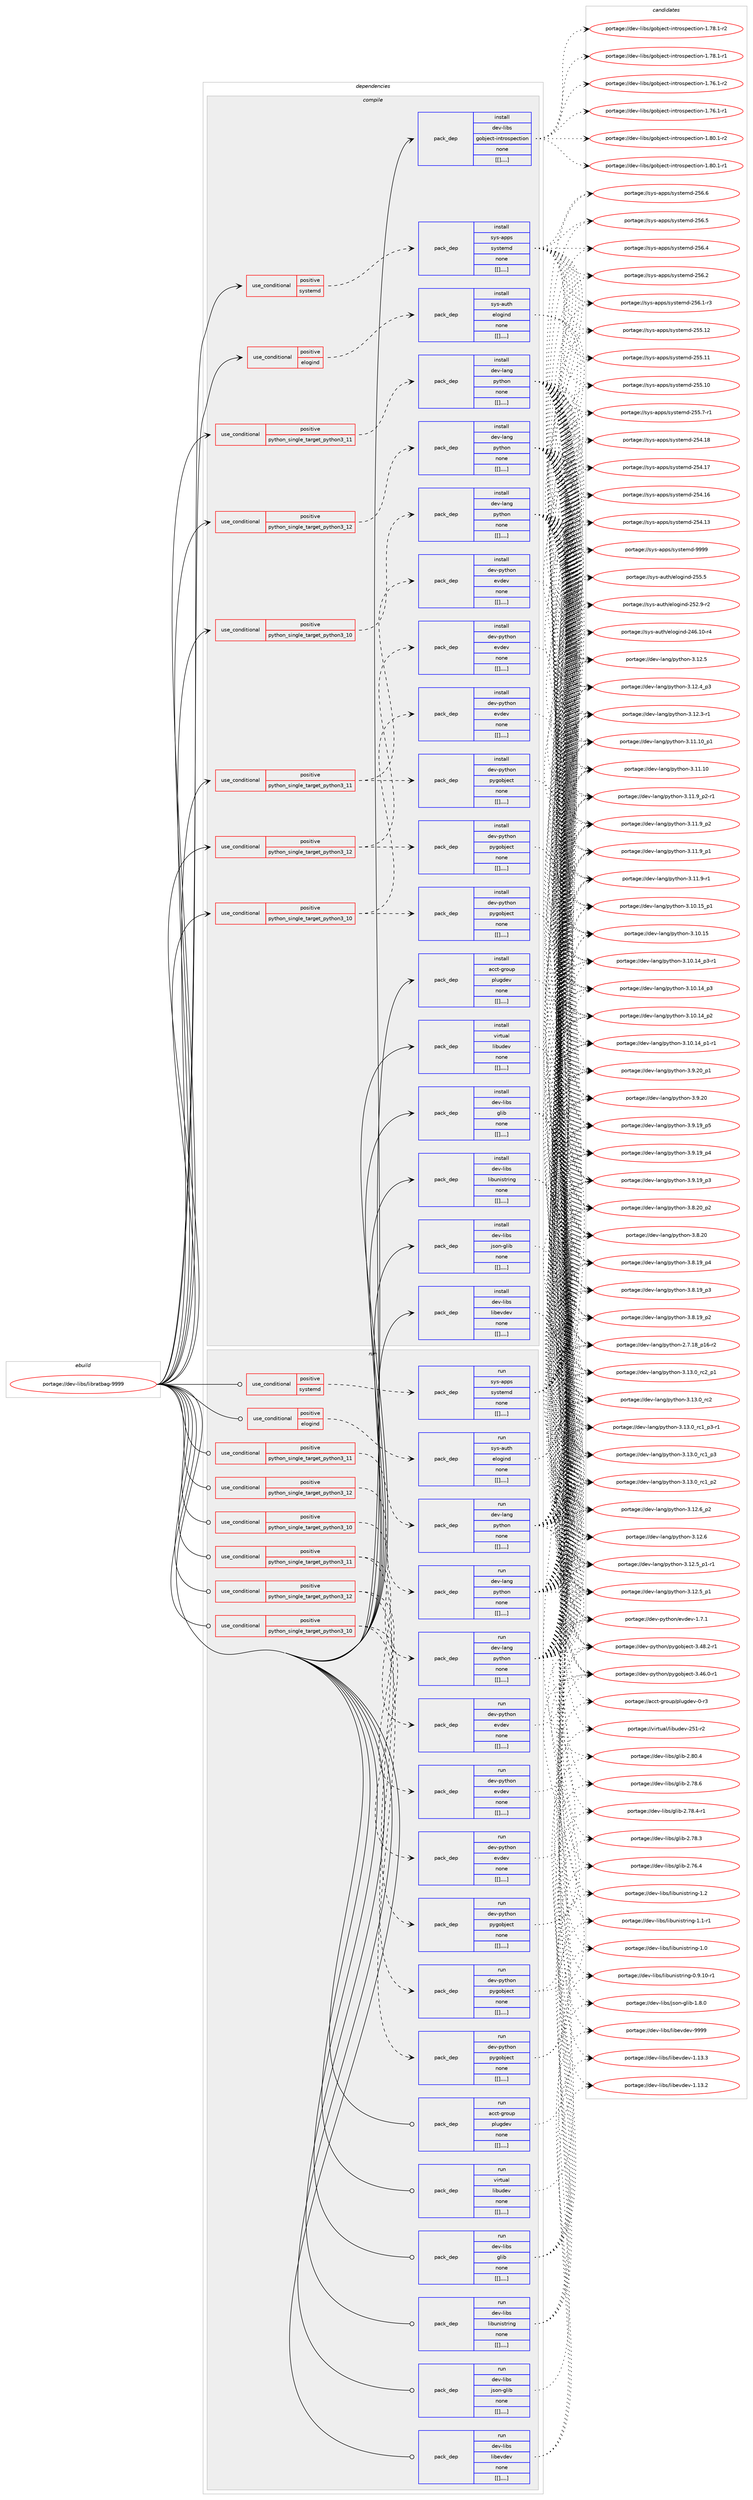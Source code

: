 digraph prolog {

# *************
# Graph options
# *************

newrank=true;
concentrate=true;
compound=true;
graph [rankdir=LR,fontname=Helvetica,fontsize=10,ranksep=1.5];#, ranksep=2.5, nodesep=0.2];
edge  [arrowhead=vee];
node  [fontname=Helvetica,fontsize=10];

# **********
# The ebuild
# **********

subgraph cluster_leftcol {
color=gray;
label=<<i>ebuild</i>>;
id [label="portage://dev-libs/libratbag-9999", color=red, width=4, href="../dev-libs/libratbag-9999.svg"];
}

# ****************
# The dependencies
# ****************

subgraph cluster_midcol {
color=gray;
label=<<i>dependencies</i>>;
subgraph cluster_compile {
fillcolor="#eeeeee";
style=filled;
label=<<i>compile</i>>;
subgraph cond28014 {
dependency112371 [label=<<TABLE BORDER="0" CELLBORDER="1" CELLSPACING="0" CELLPADDING="4"><TR><TD ROWSPAN="3" CELLPADDING="10">use_conditional</TD></TR><TR><TD>positive</TD></TR><TR><TD>elogind</TD></TR></TABLE>>, shape=none, color=red];
subgraph pack83197 {
dependency112372 [label=<<TABLE BORDER="0" CELLBORDER="1" CELLSPACING="0" CELLPADDING="4" WIDTH="220"><TR><TD ROWSPAN="6" CELLPADDING="30">pack_dep</TD></TR><TR><TD WIDTH="110">install</TD></TR><TR><TD>sys-auth</TD></TR><TR><TD>elogind</TD></TR><TR><TD>none</TD></TR><TR><TD>[[],,,,]</TD></TR></TABLE>>, shape=none, color=blue];
}
dependency112371:e -> dependency112372:w [weight=20,style="dashed",arrowhead="vee"];
}
id:e -> dependency112371:w [weight=20,style="solid",arrowhead="vee"];
subgraph cond28015 {
dependency112373 [label=<<TABLE BORDER="0" CELLBORDER="1" CELLSPACING="0" CELLPADDING="4"><TR><TD ROWSPAN="3" CELLPADDING="10">use_conditional</TD></TR><TR><TD>positive</TD></TR><TR><TD>python_single_target_python3_10</TD></TR></TABLE>>, shape=none, color=red];
subgraph pack83198 {
dependency112374 [label=<<TABLE BORDER="0" CELLBORDER="1" CELLSPACING="0" CELLPADDING="4" WIDTH="220"><TR><TD ROWSPAN="6" CELLPADDING="30">pack_dep</TD></TR><TR><TD WIDTH="110">install</TD></TR><TR><TD>dev-lang</TD></TR><TR><TD>python</TD></TR><TR><TD>none</TD></TR><TR><TD>[[],,,,]</TD></TR></TABLE>>, shape=none, color=blue];
}
dependency112373:e -> dependency112374:w [weight=20,style="dashed",arrowhead="vee"];
}
id:e -> dependency112373:w [weight=20,style="solid",arrowhead="vee"];
subgraph cond28016 {
dependency112375 [label=<<TABLE BORDER="0" CELLBORDER="1" CELLSPACING="0" CELLPADDING="4"><TR><TD ROWSPAN="3" CELLPADDING="10">use_conditional</TD></TR><TR><TD>positive</TD></TR><TR><TD>python_single_target_python3_10</TD></TR></TABLE>>, shape=none, color=red];
subgraph pack83199 {
dependency112376 [label=<<TABLE BORDER="0" CELLBORDER="1" CELLSPACING="0" CELLPADDING="4" WIDTH="220"><TR><TD ROWSPAN="6" CELLPADDING="30">pack_dep</TD></TR><TR><TD WIDTH="110">install</TD></TR><TR><TD>dev-python</TD></TR><TR><TD>pygobject</TD></TR><TR><TD>none</TD></TR><TR><TD>[[],,,,]</TD></TR></TABLE>>, shape=none, color=blue];
}
dependency112375:e -> dependency112376:w [weight=20,style="dashed",arrowhead="vee"];
subgraph pack83200 {
dependency112377 [label=<<TABLE BORDER="0" CELLBORDER="1" CELLSPACING="0" CELLPADDING="4" WIDTH="220"><TR><TD ROWSPAN="6" CELLPADDING="30">pack_dep</TD></TR><TR><TD WIDTH="110">install</TD></TR><TR><TD>dev-python</TD></TR><TR><TD>evdev</TD></TR><TR><TD>none</TD></TR><TR><TD>[[],,,,]</TD></TR></TABLE>>, shape=none, color=blue];
}
dependency112375:e -> dependency112377:w [weight=20,style="dashed",arrowhead="vee"];
}
id:e -> dependency112375:w [weight=20,style="solid",arrowhead="vee"];
subgraph cond28017 {
dependency112378 [label=<<TABLE BORDER="0" CELLBORDER="1" CELLSPACING="0" CELLPADDING="4"><TR><TD ROWSPAN="3" CELLPADDING="10">use_conditional</TD></TR><TR><TD>positive</TD></TR><TR><TD>python_single_target_python3_11</TD></TR></TABLE>>, shape=none, color=red];
subgraph pack83201 {
dependency112379 [label=<<TABLE BORDER="0" CELLBORDER="1" CELLSPACING="0" CELLPADDING="4" WIDTH="220"><TR><TD ROWSPAN="6" CELLPADDING="30">pack_dep</TD></TR><TR><TD WIDTH="110">install</TD></TR><TR><TD>dev-lang</TD></TR><TR><TD>python</TD></TR><TR><TD>none</TD></TR><TR><TD>[[],,,,]</TD></TR></TABLE>>, shape=none, color=blue];
}
dependency112378:e -> dependency112379:w [weight=20,style="dashed",arrowhead="vee"];
}
id:e -> dependency112378:w [weight=20,style="solid",arrowhead="vee"];
subgraph cond28018 {
dependency112380 [label=<<TABLE BORDER="0" CELLBORDER="1" CELLSPACING="0" CELLPADDING="4"><TR><TD ROWSPAN="3" CELLPADDING="10">use_conditional</TD></TR><TR><TD>positive</TD></TR><TR><TD>python_single_target_python3_11</TD></TR></TABLE>>, shape=none, color=red];
subgraph pack83202 {
dependency112381 [label=<<TABLE BORDER="0" CELLBORDER="1" CELLSPACING="0" CELLPADDING="4" WIDTH="220"><TR><TD ROWSPAN="6" CELLPADDING="30">pack_dep</TD></TR><TR><TD WIDTH="110">install</TD></TR><TR><TD>dev-python</TD></TR><TR><TD>pygobject</TD></TR><TR><TD>none</TD></TR><TR><TD>[[],,,,]</TD></TR></TABLE>>, shape=none, color=blue];
}
dependency112380:e -> dependency112381:w [weight=20,style="dashed",arrowhead="vee"];
subgraph pack83203 {
dependency112382 [label=<<TABLE BORDER="0" CELLBORDER="1" CELLSPACING="0" CELLPADDING="4" WIDTH="220"><TR><TD ROWSPAN="6" CELLPADDING="30">pack_dep</TD></TR><TR><TD WIDTH="110">install</TD></TR><TR><TD>dev-python</TD></TR><TR><TD>evdev</TD></TR><TR><TD>none</TD></TR><TR><TD>[[],,,,]</TD></TR></TABLE>>, shape=none, color=blue];
}
dependency112380:e -> dependency112382:w [weight=20,style="dashed",arrowhead="vee"];
}
id:e -> dependency112380:w [weight=20,style="solid",arrowhead="vee"];
subgraph cond28019 {
dependency112383 [label=<<TABLE BORDER="0" CELLBORDER="1" CELLSPACING="0" CELLPADDING="4"><TR><TD ROWSPAN="3" CELLPADDING="10">use_conditional</TD></TR><TR><TD>positive</TD></TR><TR><TD>python_single_target_python3_12</TD></TR></TABLE>>, shape=none, color=red];
subgraph pack83204 {
dependency112384 [label=<<TABLE BORDER="0" CELLBORDER="1" CELLSPACING="0" CELLPADDING="4" WIDTH="220"><TR><TD ROWSPAN="6" CELLPADDING="30">pack_dep</TD></TR><TR><TD WIDTH="110">install</TD></TR><TR><TD>dev-lang</TD></TR><TR><TD>python</TD></TR><TR><TD>none</TD></TR><TR><TD>[[],,,,]</TD></TR></TABLE>>, shape=none, color=blue];
}
dependency112383:e -> dependency112384:w [weight=20,style="dashed",arrowhead="vee"];
}
id:e -> dependency112383:w [weight=20,style="solid",arrowhead="vee"];
subgraph cond28020 {
dependency112385 [label=<<TABLE BORDER="0" CELLBORDER="1" CELLSPACING="0" CELLPADDING="4"><TR><TD ROWSPAN="3" CELLPADDING="10">use_conditional</TD></TR><TR><TD>positive</TD></TR><TR><TD>python_single_target_python3_12</TD></TR></TABLE>>, shape=none, color=red];
subgraph pack83205 {
dependency112386 [label=<<TABLE BORDER="0" CELLBORDER="1" CELLSPACING="0" CELLPADDING="4" WIDTH="220"><TR><TD ROWSPAN="6" CELLPADDING="30">pack_dep</TD></TR><TR><TD WIDTH="110">install</TD></TR><TR><TD>dev-python</TD></TR><TR><TD>pygobject</TD></TR><TR><TD>none</TD></TR><TR><TD>[[],,,,]</TD></TR></TABLE>>, shape=none, color=blue];
}
dependency112385:e -> dependency112386:w [weight=20,style="dashed",arrowhead="vee"];
subgraph pack83206 {
dependency112387 [label=<<TABLE BORDER="0" CELLBORDER="1" CELLSPACING="0" CELLPADDING="4" WIDTH="220"><TR><TD ROWSPAN="6" CELLPADDING="30">pack_dep</TD></TR><TR><TD WIDTH="110">install</TD></TR><TR><TD>dev-python</TD></TR><TR><TD>evdev</TD></TR><TR><TD>none</TD></TR><TR><TD>[[],,,,]</TD></TR></TABLE>>, shape=none, color=blue];
}
dependency112385:e -> dependency112387:w [weight=20,style="dashed",arrowhead="vee"];
}
id:e -> dependency112385:w [weight=20,style="solid",arrowhead="vee"];
subgraph cond28021 {
dependency112388 [label=<<TABLE BORDER="0" CELLBORDER="1" CELLSPACING="0" CELLPADDING="4"><TR><TD ROWSPAN="3" CELLPADDING="10">use_conditional</TD></TR><TR><TD>positive</TD></TR><TR><TD>systemd</TD></TR></TABLE>>, shape=none, color=red];
subgraph pack83207 {
dependency112389 [label=<<TABLE BORDER="0" CELLBORDER="1" CELLSPACING="0" CELLPADDING="4" WIDTH="220"><TR><TD ROWSPAN="6" CELLPADDING="30">pack_dep</TD></TR><TR><TD WIDTH="110">install</TD></TR><TR><TD>sys-apps</TD></TR><TR><TD>systemd</TD></TR><TR><TD>none</TD></TR><TR><TD>[[],,,,]</TD></TR></TABLE>>, shape=none, color=blue];
}
dependency112388:e -> dependency112389:w [weight=20,style="dashed",arrowhead="vee"];
}
id:e -> dependency112388:w [weight=20,style="solid",arrowhead="vee"];
subgraph pack83208 {
dependency112390 [label=<<TABLE BORDER="0" CELLBORDER="1" CELLSPACING="0" CELLPADDING="4" WIDTH="220"><TR><TD ROWSPAN="6" CELLPADDING="30">pack_dep</TD></TR><TR><TD WIDTH="110">install</TD></TR><TR><TD>acct-group</TD></TR><TR><TD>plugdev</TD></TR><TR><TD>none</TD></TR><TR><TD>[[],,,,]</TD></TR></TABLE>>, shape=none, color=blue];
}
id:e -> dependency112390:w [weight=20,style="solid",arrowhead="vee"];
subgraph pack83209 {
dependency112391 [label=<<TABLE BORDER="0" CELLBORDER="1" CELLSPACING="0" CELLPADDING="4" WIDTH="220"><TR><TD ROWSPAN="6" CELLPADDING="30">pack_dep</TD></TR><TR><TD WIDTH="110">install</TD></TR><TR><TD>dev-libs</TD></TR><TR><TD>glib</TD></TR><TR><TD>none</TD></TR><TR><TD>[[],,,,]</TD></TR></TABLE>>, shape=none, color=blue];
}
id:e -> dependency112391:w [weight=20,style="solid",arrowhead="vee"];
subgraph pack83210 {
dependency112392 [label=<<TABLE BORDER="0" CELLBORDER="1" CELLSPACING="0" CELLPADDING="4" WIDTH="220"><TR><TD ROWSPAN="6" CELLPADDING="30">pack_dep</TD></TR><TR><TD WIDTH="110">install</TD></TR><TR><TD>dev-libs</TD></TR><TR><TD>gobject-introspection</TD></TR><TR><TD>none</TD></TR><TR><TD>[[],,,,]</TD></TR></TABLE>>, shape=none, color=blue];
}
id:e -> dependency112392:w [weight=20,style="solid",arrowhead="vee"];
subgraph pack83211 {
dependency112393 [label=<<TABLE BORDER="0" CELLBORDER="1" CELLSPACING="0" CELLPADDING="4" WIDTH="220"><TR><TD ROWSPAN="6" CELLPADDING="30">pack_dep</TD></TR><TR><TD WIDTH="110">install</TD></TR><TR><TD>dev-libs</TD></TR><TR><TD>json-glib</TD></TR><TR><TD>none</TD></TR><TR><TD>[[],,,,]</TD></TR></TABLE>>, shape=none, color=blue];
}
id:e -> dependency112393:w [weight=20,style="solid",arrowhead="vee"];
subgraph pack83212 {
dependency112394 [label=<<TABLE BORDER="0" CELLBORDER="1" CELLSPACING="0" CELLPADDING="4" WIDTH="220"><TR><TD ROWSPAN="6" CELLPADDING="30">pack_dep</TD></TR><TR><TD WIDTH="110">install</TD></TR><TR><TD>dev-libs</TD></TR><TR><TD>libevdev</TD></TR><TR><TD>none</TD></TR><TR><TD>[[],,,,]</TD></TR></TABLE>>, shape=none, color=blue];
}
id:e -> dependency112394:w [weight=20,style="solid",arrowhead="vee"];
subgraph pack83213 {
dependency112395 [label=<<TABLE BORDER="0" CELLBORDER="1" CELLSPACING="0" CELLPADDING="4" WIDTH="220"><TR><TD ROWSPAN="6" CELLPADDING="30">pack_dep</TD></TR><TR><TD WIDTH="110">install</TD></TR><TR><TD>dev-libs</TD></TR><TR><TD>libunistring</TD></TR><TR><TD>none</TD></TR><TR><TD>[[],,,,]</TD></TR></TABLE>>, shape=none, color=blue];
}
id:e -> dependency112395:w [weight=20,style="solid",arrowhead="vee"];
subgraph pack83214 {
dependency112396 [label=<<TABLE BORDER="0" CELLBORDER="1" CELLSPACING="0" CELLPADDING="4" WIDTH="220"><TR><TD ROWSPAN="6" CELLPADDING="30">pack_dep</TD></TR><TR><TD WIDTH="110">install</TD></TR><TR><TD>virtual</TD></TR><TR><TD>libudev</TD></TR><TR><TD>none</TD></TR><TR><TD>[[],,,,]</TD></TR></TABLE>>, shape=none, color=blue];
}
id:e -> dependency112396:w [weight=20,style="solid",arrowhead="vee"];
}
subgraph cluster_compileandrun {
fillcolor="#eeeeee";
style=filled;
label=<<i>compile and run</i>>;
}
subgraph cluster_run {
fillcolor="#eeeeee";
style=filled;
label=<<i>run</i>>;
subgraph cond28022 {
dependency112397 [label=<<TABLE BORDER="0" CELLBORDER="1" CELLSPACING="0" CELLPADDING="4"><TR><TD ROWSPAN="3" CELLPADDING="10">use_conditional</TD></TR><TR><TD>positive</TD></TR><TR><TD>elogind</TD></TR></TABLE>>, shape=none, color=red];
subgraph pack83215 {
dependency112398 [label=<<TABLE BORDER="0" CELLBORDER="1" CELLSPACING="0" CELLPADDING="4" WIDTH="220"><TR><TD ROWSPAN="6" CELLPADDING="30">pack_dep</TD></TR><TR><TD WIDTH="110">run</TD></TR><TR><TD>sys-auth</TD></TR><TR><TD>elogind</TD></TR><TR><TD>none</TD></TR><TR><TD>[[],,,,]</TD></TR></TABLE>>, shape=none, color=blue];
}
dependency112397:e -> dependency112398:w [weight=20,style="dashed",arrowhead="vee"];
}
id:e -> dependency112397:w [weight=20,style="solid",arrowhead="odot"];
subgraph cond28023 {
dependency112399 [label=<<TABLE BORDER="0" CELLBORDER="1" CELLSPACING="0" CELLPADDING="4"><TR><TD ROWSPAN="3" CELLPADDING="10">use_conditional</TD></TR><TR><TD>positive</TD></TR><TR><TD>python_single_target_python3_10</TD></TR></TABLE>>, shape=none, color=red];
subgraph pack83216 {
dependency112400 [label=<<TABLE BORDER="0" CELLBORDER="1" CELLSPACING="0" CELLPADDING="4" WIDTH="220"><TR><TD ROWSPAN="6" CELLPADDING="30">pack_dep</TD></TR><TR><TD WIDTH="110">run</TD></TR><TR><TD>dev-lang</TD></TR><TR><TD>python</TD></TR><TR><TD>none</TD></TR><TR><TD>[[],,,,]</TD></TR></TABLE>>, shape=none, color=blue];
}
dependency112399:e -> dependency112400:w [weight=20,style="dashed",arrowhead="vee"];
}
id:e -> dependency112399:w [weight=20,style="solid",arrowhead="odot"];
subgraph cond28024 {
dependency112401 [label=<<TABLE BORDER="0" CELLBORDER="1" CELLSPACING="0" CELLPADDING="4"><TR><TD ROWSPAN="3" CELLPADDING="10">use_conditional</TD></TR><TR><TD>positive</TD></TR><TR><TD>python_single_target_python3_10</TD></TR></TABLE>>, shape=none, color=red];
subgraph pack83217 {
dependency112402 [label=<<TABLE BORDER="0" CELLBORDER="1" CELLSPACING="0" CELLPADDING="4" WIDTH="220"><TR><TD ROWSPAN="6" CELLPADDING="30">pack_dep</TD></TR><TR><TD WIDTH="110">run</TD></TR><TR><TD>dev-python</TD></TR><TR><TD>pygobject</TD></TR><TR><TD>none</TD></TR><TR><TD>[[],,,,]</TD></TR></TABLE>>, shape=none, color=blue];
}
dependency112401:e -> dependency112402:w [weight=20,style="dashed",arrowhead="vee"];
subgraph pack83218 {
dependency112403 [label=<<TABLE BORDER="0" CELLBORDER="1" CELLSPACING="0" CELLPADDING="4" WIDTH="220"><TR><TD ROWSPAN="6" CELLPADDING="30">pack_dep</TD></TR><TR><TD WIDTH="110">run</TD></TR><TR><TD>dev-python</TD></TR><TR><TD>evdev</TD></TR><TR><TD>none</TD></TR><TR><TD>[[],,,,]</TD></TR></TABLE>>, shape=none, color=blue];
}
dependency112401:e -> dependency112403:w [weight=20,style="dashed",arrowhead="vee"];
}
id:e -> dependency112401:w [weight=20,style="solid",arrowhead="odot"];
subgraph cond28025 {
dependency112404 [label=<<TABLE BORDER="0" CELLBORDER="1" CELLSPACING="0" CELLPADDING="4"><TR><TD ROWSPAN="3" CELLPADDING="10">use_conditional</TD></TR><TR><TD>positive</TD></TR><TR><TD>python_single_target_python3_11</TD></TR></TABLE>>, shape=none, color=red];
subgraph pack83219 {
dependency112405 [label=<<TABLE BORDER="0" CELLBORDER="1" CELLSPACING="0" CELLPADDING="4" WIDTH="220"><TR><TD ROWSPAN="6" CELLPADDING="30">pack_dep</TD></TR><TR><TD WIDTH="110">run</TD></TR><TR><TD>dev-lang</TD></TR><TR><TD>python</TD></TR><TR><TD>none</TD></TR><TR><TD>[[],,,,]</TD></TR></TABLE>>, shape=none, color=blue];
}
dependency112404:e -> dependency112405:w [weight=20,style="dashed",arrowhead="vee"];
}
id:e -> dependency112404:w [weight=20,style="solid",arrowhead="odot"];
subgraph cond28026 {
dependency112406 [label=<<TABLE BORDER="0" CELLBORDER="1" CELLSPACING="0" CELLPADDING="4"><TR><TD ROWSPAN="3" CELLPADDING="10">use_conditional</TD></TR><TR><TD>positive</TD></TR><TR><TD>python_single_target_python3_11</TD></TR></TABLE>>, shape=none, color=red];
subgraph pack83220 {
dependency112407 [label=<<TABLE BORDER="0" CELLBORDER="1" CELLSPACING="0" CELLPADDING="4" WIDTH="220"><TR><TD ROWSPAN="6" CELLPADDING="30">pack_dep</TD></TR><TR><TD WIDTH="110">run</TD></TR><TR><TD>dev-python</TD></TR><TR><TD>pygobject</TD></TR><TR><TD>none</TD></TR><TR><TD>[[],,,,]</TD></TR></TABLE>>, shape=none, color=blue];
}
dependency112406:e -> dependency112407:w [weight=20,style="dashed",arrowhead="vee"];
subgraph pack83221 {
dependency112408 [label=<<TABLE BORDER="0" CELLBORDER="1" CELLSPACING="0" CELLPADDING="4" WIDTH="220"><TR><TD ROWSPAN="6" CELLPADDING="30">pack_dep</TD></TR><TR><TD WIDTH="110">run</TD></TR><TR><TD>dev-python</TD></TR><TR><TD>evdev</TD></TR><TR><TD>none</TD></TR><TR><TD>[[],,,,]</TD></TR></TABLE>>, shape=none, color=blue];
}
dependency112406:e -> dependency112408:w [weight=20,style="dashed",arrowhead="vee"];
}
id:e -> dependency112406:w [weight=20,style="solid",arrowhead="odot"];
subgraph cond28027 {
dependency112409 [label=<<TABLE BORDER="0" CELLBORDER="1" CELLSPACING="0" CELLPADDING="4"><TR><TD ROWSPAN="3" CELLPADDING="10">use_conditional</TD></TR><TR><TD>positive</TD></TR><TR><TD>python_single_target_python3_12</TD></TR></TABLE>>, shape=none, color=red];
subgraph pack83222 {
dependency112410 [label=<<TABLE BORDER="0" CELLBORDER="1" CELLSPACING="0" CELLPADDING="4" WIDTH="220"><TR><TD ROWSPAN="6" CELLPADDING="30">pack_dep</TD></TR><TR><TD WIDTH="110">run</TD></TR><TR><TD>dev-lang</TD></TR><TR><TD>python</TD></TR><TR><TD>none</TD></TR><TR><TD>[[],,,,]</TD></TR></TABLE>>, shape=none, color=blue];
}
dependency112409:e -> dependency112410:w [weight=20,style="dashed",arrowhead="vee"];
}
id:e -> dependency112409:w [weight=20,style="solid",arrowhead="odot"];
subgraph cond28028 {
dependency112411 [label=<<TABLE BORDER="0" CELLBORDER="1" CELLSPACING="0" CELLPADDING="4"><TR><TD ROWSPAN="3" CELLPADDING="10">use_conditional</TD></TR><TR><TD>positive</TD></TR><TR><TD>python_single_target_python3_12</TD></TR></TABLE>>, shape=none, color=red];
subgraph pack83223 {
dependency112412 [label=<<TABLE BORDER="0" CELLBORDER="1" CELLSPACING="0" CELLPADDING="4" WIDTH="220"><TR><TD ROWSPAN="6" CELLPADDING="30">pack_dep</TD></TR><TR><TD WIDTH="110">run</TD></TR><TR><TD>dev-python</TD></TR><TR><TD>pygobject</TD></TR><TR><TD>none</TD></TR><TR><TD>[[],,,,]</TD></TR></TABLE>>, shape=none, color=blue];
}
dependency112411:e -> dependency112412:w [weight=20,style="dashed",arrowhead="vee"];
subgraph pack83224 {
dependency112413 [label=<<TABLE BORDER="0" CELLBORDER="1" CELLSPACING="0" CELLPADDING="4" WIDTH="220"><TR><TD ROWSPAN="6" CELLPADDING="30">pack_dep</TD></TR><TR><TD WIDTH="110">run</TD></TR><TR><TD>dev-python</TD></TR><TR><TD>evdev</TD></TR><TR><TD>none</TD></TR><TR><TD>[[],,,,]</TD></TR></TABLE>>, shape=none, color=blue];
}
dependency112411:e -> dependency112413:w [weight=20,style="dashed",arrowhead="vee"];
}
id:e -> dependency112411:w [weight=20,style="solid",arrowhead="odot"];
subgraph cond28029 {
dependency112414 [label=<<TABLE BORDER="0" CELLBORDER="1" CELLSPACING="0" CELLPADDING="4"><TR><TD ROWSPAN="3" CELLPADDING="10">use_conditional</TD></TR><TR><TD>positive</TD></TR><TR><TD>systemd</TD></TR></TABLE>>, shape=none, color=red];
subgraph pack83225 {
dependency112415 [label=<<TABLE BORDER="0" CELLBORDER="1" CELLSPACING="0" CELLPADDING="4" WIDTH="220"><TR><TD ROWSPAN="6" CELLPADDING="30">pack_dep</TD></TR><TR><TD WIDTH="110">run</TD></TR><TR><TD>sys-apps</TD></TR><TR><TD>systemd</TD></TR><TR><TD>none</TD></TR><TR><TD>[[],,,,]</TD></TR></TABLE>>, shape=none, color=blue];
}
dependency112414:e -> dependency112415:w [weight=20,style="dashed",arrowhead="vee"];
}
id:e -> dependency112414:w [weight=20,style="solid",arrowhead="odot"];
subgraph pack83226 {
dependency112416 [label=<<TABLE BORDER="0" CELLBORDER="1" CELLSPACING="0" CELLPADDING="4" WIDTH="220"><TR><TD ROWSPAN="6" CELLPADDING="30">pack_dep</TD></TR><TR><TD WIDTH="110">run</TD></TR><TR><TD>acct-group</TD></TR><TR><TD>plugdev</TD></TR><TR><TD>none</TD></TR><TR><TD>[[],,,,]</TD></TR></TABLE>>, shape=none, color=blue];
}
id:e -> dependency112416:w [weight=20,style="solid",arrowhead="odot"];
subgraph pack83227 {
dependency112417 [label=<<TABLE BORDER="0" CELLBORDER="1" CELLSPACING="0" CELLPADDING="4" WIDTH="220"><TR><TD ROWSPAN="6" CELLPADDING="30">pack_dep</TD></TR><TR><TD WIDTH="110">run</TD></TR><TR><TD>dev-libs</TD></TR><TR><TD>glib</TD></TR><TR><TD>none</TD></TR><TR><TD>[[],,,,]</TD></TR></TABLE>>, shape=none, color=blue];
}
id:e -> dependency112417:w [weight=20,style="solid",arrowhead="odot"];
subgraph pack83228 {
dependency112418 [label=<<TABLE BORDER="0" CELLBORDER="1" CELLSPACING="0" CELLPADDING="4" WIDTH="220"><TR><TD ROWSPAN="6" CELLPADDING="30">pack_dep</TD></TR><TR><TD WIDTH="110">run</TD></TR><TR><TD>dev-libs</TD></TR><TR><TD>json-glib</TD></TR><TR><TD>none</TD></TR><TR><TD>[[],,,,]</TD></TR></TABLE>>, shape=none, color=blue];
}
id:e -> dependency112418:w [weight=20,style="solid",arrowhead="odot"];
subgraph pack83229 {
dependency112419 [label=<<TABLE BORDER="0" CELLBORDER="1" CELLSPACING="0" CELLPADDING="4" WIDTH="220"><TR><TD ROWSPAN="6" CELLPADDING="30">pack_dep</TD></TR><TR><TD WIDTH="110">run</TD></TR><TR><TD>dev-libs</TD></TR><TR><TD>libevdev</TD></TR><TR><TD>none</TD></TR><TR><TD>[[],,,,]</TD></TR></TABLE>>, shape=none, color=blue];
}
id:e -> dependency112419:w [weight=20,style="solid",arrowhead="odot"];
subgraph pack83230 {
dependency112420 [label=<<TABLE BORDER="0" CELLBORDER="1" CELLSPACING="0" CELLPADDING="4" WIDTH="220"><TR><TD ROWSPAN="6" CELLPADDING="30">pack_dep</TD></TR><TR><TD WIDTH="110">run</TD></TR><TR><TD>dev-libs</TD></TR><TR><TD>libunistring</TD></TR><TR><TD>none</TD></TR><TR><TD>[[],,,,]</TD></TR></TABLE>>, shape=none, color=blue];
}
id:e -> dependency112420:w [weight=20,style="solid",arrowhead="odot"];
subgraph pack83231 {
dependency112421 [label=<<TABLE BORDER="0" CELLBORDER="1" CELLSPACING="0" CELLPADDING="4" WIDTH="220"><TR><TD ROWSPAN="6" CELLPADDING="30">pack_dep</TD></TR><TR><TD WIDTH="110">run</TD></TR><TR><TD>virtual</TD></TR><TR><TD>libudev</TD></TR><TR><TD>none</TD></TR><TR><TD>[[],,,,]</TD></TR></TABLE>>, shape=none, color=blue];
}
id:e -> dependency112421:w [weight=20,style="solid",arrowhead="odot"];
}
}

# **************
# The candidates
# **************

subgraph cluster_choices {
rank=same;
color=gray;
label=<<i>candidates</i>>;

subgraph choice83197 {
color=black;
nodesep=1;
choice115121115459711711610447101108111103105110100455053534653 [label="portage://sys-auth/elogind-255.5", color=red, width=4,href="../sys-auth/elogind-255.5.svg"];
choice1151211154597117116104471011081111031051101004550535046574511450 [label="portage://sys-auth/elogind-252.9-r2", color=red, width=4,href="../sys-auth/elogind-252.9-r2.svg"];
choice115121115459711711610447101108111103105110100455052544649484511452 [label="portage://sys-auth/elogind-246.10-r4", color=red, width=4,href="../sys-auth/elogind-246.10-r4.svg"];
dependency112372:e -> choice115121115459711711610447101108111103105110100455053534653:w [style=dotted,weight="100"];
dependency112372:e -> choice1151211154597117116104471011081111031051101004550535046574511450:w [style=dotted,weight="100"];
dependency112372:e -> choice115121115459711711610447101108111103105110100455052544649484511452:w [style=dotted,weight="100"];
}
subgraph choice83198 {
color=black;
nodesep=1;
choice100101118451089711010347112121116104111110455146495146489511499509511249 [label="portage://dev-lang/python-3.13.0_rc2_p1", color=red, width=4,href="../dev-lang/python-3.13.0_rc2_p1.svg"];
choice10010111845108971101034711212111610411111045514649514648951149950 [label="portage://dev-lang/python-3.13.0_rc2", color=red, width=4,href="../dev-lang/python-3.13.0_rc2.svg"];
choice1001011184510897110103471121211161041111104551464951464895114994995112514511449 [label="portage://dev-lang/python-3.13.0_rc1_p3-r1", color=red, width=4,href="../dev-lang/python-3.13.0_rc1_p3-r1.svg"];
choice100101118451089711010347112121116104111110455146495146489511499499511251 [label="portage://dev-lang/python-3.13.0_rc1_p3", color=red, width=4,href="../dev-lang/python-3.13.0_rc1_p3.svg"];
choice100101118451089711010347112121116104111110455146495146489511499499511250 [label="portage://dev-lang/python-3.13.0_rc1_p2", color=red, width=4,href="../dev-lang/python-3.13.0_rc1_p2.svg"];
choice100101118451089711010347112121116104111110455146495046549511250 [label="portage://dev-lang/python-3.12.6_p2", color=red, width=4,href="../dev-lang/python-3.12.6_p2.svg"];
choice10010111845108971101034711212111610411111045514649504654 [label="portage://dev-lang/python-3.12.6", color=red, width=4,href="../dev-lang/python-3.12.6.svg"];
choice1001011184510897110103471121211161041111104551464950465395112494511449 [label="portage://dev-lang/python-3.12.5_p1-r1", color=red, width=4,href="../dev-lang/python-3.12.5_p1-r1.svg"];
choice100101118451089711010347112121116104111110455146495046539511249 [label="portage://dev-lang/python-3.12.5_p1", color=red, width=4,href="../dev-lang/python-3.12.5_p1.svg"];
choice10010111845108971101034711212111610411111045514649504653 [label="portage://dev-lang/python-3.12.5", color=red, width=4,href="../dev-lang/python-3.12.5.svg"];
choice100101118451089711010347112121116104111110455146495046529511251 [label="portage://dev-lang/python-3.12.4_p3", color=red, width=4,href="../dev-lang/python-3.12.4_p3.svg"];
choice100101118451089711010347112121116104111110455146495046514511449 [label="portage://dev-lang/python-3.12.3-r1", color=red, width=4,href="../dev-lang/python-3.12.3-r1.svg"];
choice10010111845108971101034711212111610411111045514649494649489511249 [label="portage://dev-lang/python-3.11.10_p1", color=red, width=4,href="../dev-lang/python-3.11.10_p1.svg"];
choice1001011184510897110103471121211161041111104551464949464948 [label="portage://dev-lang/python-3.11.10", color=red, width=4,href="../dev-lang/python-3.11.10.svg"];
choice1001011184510897110103471121211161041111104551464949465795112504511449 [label="portage://dev-lang/python-3.11.9_p2-r1", color=red, width=4,href="../dev-lang/python-3.11.9_p2-r1.svg"];
choice100101118451089711010347112121116104111110455146494946579511250 [label="portage://dev-lang/python-3.11.9_p2", color=red, width=4,href="../dev-lang/python-3.11.9_p2.svg"];
choice100101118451089711010347112121116104111110455146494946579511249 [label="portage://dev-lang/python-3.11.9_p1", color=red, width=4,href="../dev-lang/python-3.11.9_p1.svg"];
choice100101118451089711010347112121116104111110455146494946574511449 [label="portage://dev-lang/python-3.11.9-r1", color=red, width=4,href="../dev-lang/python-3.11.9-r1.svg"];
choice10010111845108971101034711212111610411111045514649484649539511249 [label="portage://dev-lang/python-3.10.15_p1", color=red, width=4,href="../dev-lang/python-3.10.15_p1.svg"];
choice1001011184510897110103471121211161041111104551464948464953 [label="portage://dev-lang/python-3.10.15", color=red, width=4,href="../dev-lang/python-3.10.15.svg"];
choice100101118451089711010347112121116104111110455146494846495295112514511449 [label="portage://dev-lang/python-3.10.14_p3-r1", color=red, width=4,href="../dev-lang/python-3.10.14_p3-r1.svg"];
choice10010111845108971101034711212111610411111045514649484649529511251 [label="portage://dev-lang/python-3.10.14_p3", color=red, width=4,href="../dev-lang/python-3.10.14_p3.svg"];
choice10010111845108971101034711212111610411111045514649484649529511250 [label="portage://dev-lang/python-3.10.14_p2", color=red, width=4,href="../dev-lang/python-3.10.14_p2.svg"];
choice100101118451089711010347112121116104111110455146494846495295112494511449 [label="portage://dev-lang/python-3.10.14_p1-r1", color=red, width=4,href="../dev-lang/python-3.10.14_p1-r1.svg"];
choice100101118451089711010347112121116104111110455146574650489511249 [label="portage://dev-lang/python-3.9.20_p1", color=red, width=4,href="../dev-lang/python-3.9.20_p1.svg"];
choice10010111845108971101034711212111610411111045514657465048 [label="portage://dev-lang/python-3.9.20", color=red, width=4,href="../dev-lang/python-3.9.20.svg"];
choice100101118451089711010347112121116104111110455146574649579511253 [label="portage://dev-lang/python-3.9.19_p5", color=red, width=4,href="../dev-lang/python-3.9.19_p5.svg"];
choice100101118451089711010347112121116104111110455146574649579511252 [label="portage://dev-lang/python-3.9.19_p4", color=red, width=4,href="../dev-lang/python-3.9.19_p4.svg"];
choice100101118451089711010347112121116104111110455146574649579511251 [label="portage://dev-lang/python-3.9.19_p3", color=red, width=4,href="../dev-lang/python-3.9.19_p3.svg"];
choice100101118451089711010347112121116104111110455146564650489511250 [label="portage://dev-lang/python-3.8.20_p2", color=red, width=4,href="../dev-lang/python-3.8.20_p2.svg"];
choice10010111845108971101034711212111610411111045514656465048 [label="portage://dev-lang/python-3.8.20", color=red, width=4,href="../dev-lang/python-3.8.20.svg"];
choice100101118451089711010347112121116104111110455146564649579511252 [label="portage://dev-lang/python-3.8.19_p4", color=red, width=4,href="../dev-lang/python-3.8.19_p4.svg"];
choice100101118451089711010347112121116104111110455146564649579511251 [label="portage://dev-lang/python-3.8.19_p3", color=red, width=4,href="../dev-lang/python-3.8.19_p3.svg"];
choice100101118451089711010347112121116104111110455146564649579511250 [label="portage://dev-lang/python-3.8.19_p2", color=red, width=4,href="../dev-lang/python-3.8.19_p2.svg"];
choice100101118451089711010347112121116104111110455046554649569511249544511450 [label="portage://dev-lang/python-2.7.18_p16-r2", color=red, width=4,href="../dev-lang/python-2.7.18_p16-r2.svg"];
dependency112374:e -> choice100101118451089711010347112121116104111110455146495146489511499509511249:w [style=dotted,weight="100"];
dependency112374:e -> choice10010111845108971101034711212111610411111045514649514648951149950:w [style=dotted,weight="100"];
dependency112374:e -> choice1001011184510897110103471121211161041111104551464951464895114994995112514511449:w [style=dotted,weight="100"];
dependency112374:e -> choice100101118451089711010347112121116104111110455146495146489511499499511251:w [style=dotted,weight="100"];
dependency112374:e -> choice100101118451089711010347112121116104111110455146495146489511499499511250:w [style=dotted,weight="100"];
dependency112374:e -> choice100101118451089711010347112121116104111110455146495046549511250:w [style=dotted,weight="100"];
dependency112374:e -> choice10010111845108971101034711212111610411111045514649504654:w [style=dotted,weight="100"];
dependency112374:e -> choice1001011184510897110103471121211161041111104551464950465395112494511449:w [style=dotted,weight="100"];
dependency112374:e -> choice100101118451089711010347112121116104111110455146495046539511249:w [style=dotted,weight="100"];
dependency112374:e -> choice10010111845108971101034711212111610411111045514649504653:w [style=dotted,weight="100"];
dependency112374:e -> choice100101118451089711010347112121116104111110455146495046529511251:w [style=dotted,weight="100"];
dependency112374:e -> choice100101118451089711010347112121116104111110455146495046514511449:w [style=dotted,weight="100"];
dependency112374:e -> choice10010111845108971101034711212111610411111045514649494649489511249:w [style=dotted,weight="100"];
dependency112374:e -> choice1001011184510897110103471121211161041111104551464949464948:w [style=dotted,weight="100"];
dependency112374:e -> choice1001011184510897110103471121211161041111104551464949465795112504511449:w [style=dotted,weight="100"];
dependency112374:e -> choice100101118451089711010347112121116104111110455146494946579511250:w [style=dotted,weight="100"];
dependency112374:e -> choice100101118451089711010347112121116104111110455146494946579511249:w [style=dotted,weight="100"];
dependency112374:e -> choice100101118451089711010347112121116104111110455146494946574511449:w [style=dotted,weight="100"];
dependency112374:e -> choice10010111845108971101034711212111610411111045514649484649539511249:w [style=dotted,weight="100"];
dependency112374:e -> choice1001011184510897110103471121211161041111104551464948464953:w [style=dotted,weight="100"];
dependency112374:e -> choice100101118451089711010347112121116104111110455146494846495295112514511449:w [style=dotted,weight="100"];
dependency112374:e -> choice10010111845108971101034711212111610411111045514649484649529511251:w [style=dotted,weight="100"];
dependency112374:e -> choice10010111845108971101034711212111610411111045514649484649529511250:w [style=dotted,weight="100"];
dependency112374:e -> choice100101118451089711010347112121116104111110455146494846495295112494511449:w [style=dotted,weight="100"];
dependency112374:e -> choice100101118451089711010347112121116104111110455146574650489511249:w [style=dotted,weight="100"];
dependency112374:e -> choice10010111845108971101034711212111610411111045514657465048:w [style=dotted,weight="100"];
dependency112374:e -> choice100101118451089711010347112121116104111110455146574649579511253:w [style=dotted,weight="100"];
dependency112374:e -> choice100101118451089711010347112121116104111110455146574649579511252:w [style=dotted,weight="100"];
dependency112374:e -> choice100101118451089711010347112121116104111110455146574649579511251:w [style=dotted,weight="100"];
dependency112374:e -> choice100101118451089711010347112121116104111110455146564650489511250:w [style=dotted,weight="100"];
dependency112374:e -> choice10010111845108971101034711212111610411111045514656465048:w [style=dotted,weight="100"];
dependency112374:e -> choice100101118451089711010347112121116104111110455146564649579511252:w [style=dotted,weight="100"];
dependency112374:e -> choice100101118451089711010347112121116104111110455146564649579511251:w [style=dotted,weight="100"];
dependency112374:e -> choice100101118451089711010347112121116104111110455146564649579511250:w [style=dotted,weight="100"];
dependency112374:e -> choice100101118451089711010347112121116104111110455046554649569511249544511450:w [style=dotted,weight="100"];
}
subgraph choice83199 {
color=black;
nodesep=1;
choice10010111845112121116104111110471121211031119810610199116455146525646504511449 [label="portage://dev-python/pygobject-3.48.2-r1", color=red, width=4,href="../dev-python/pygobject-3.48.2-r1.svg"];
choice10010111845112121116104111110471121211031119810610199116455146525446484511449 [label="portage://dev-python/pygobject-3.46.0-r1", color=red, width=4,href="../dev-python/pygobject-3.46.0-r1.svg"];
dependency112376:e -> choice10010111845112121116104111110471121211031119810610199116455146525646504511449:w [style=dotted,weight="100"];
dependency112376:e -> choice10010111845112121116104111110471121211031119810610199116455146525446484511449:w [style=dotted,weight="100"];
}
subgraph choice83200 {
color=black;
nodesep=1;
choice1001011184511212111610411111047101118100101118454946554649 [label="portage://dev-python/evdev-1.7.1", color=red, width=4,href="../dev-python/evdev-1.7.1.svg"];
dependency112377:e -> choice1001011184511212111610411111047101118100101118454946554649:w [style=dotted,weight="100"];
}
subgraph choice83201 {
color=black;
nodesep=1;
choice100101118451089711010347112121116104111110455146495146489511499509511249 [label="portage://dev-lang/python-3.13.0_rc2_p1", color=red, width=4,href="../dev-lang/python-3.13.0_rc2_p1.svg"];
choice10010111845108971101034711212111610411111045514649514648951149950 [label="portage://dev-lang/python-3.13.0_rc2", color=red, width=4,href="../dev-lang/python-3.13.0_rc2.svg"];
choice1001011184510897110103471121211161041111104551464951464895114994995112514511449 [label="portage://dev-lang/python-3.13.0_rc1_p3-r1", color=red, width=4,href="../dev-lang/python-3.13.0_rc1_p3-r1.svg"];
choice100101118451089711010347112121116104111110455146495146489511499499511251 [label="portage://dev-lang/python-3.13.0_rc1_p3", color=red, width=4,href="../dev-lang/python-3.13.0_rc1_p3.svg"];
choice100101118451089711010347112121116104111110455146495146489511499499511250 [label="portage://dev-lang/python-3.13.0_rc1_p2", color=red, width=4,href="../dev-lang/python-3.13.0_rc1_p2.svg"];
choice100101118451089711010347112121116104111110455146495046549511250 [label="portage://dev-lang/python-3.12.6_p2", color=red, width=4,href="../dev-lang/python-3.12.6_p2.svg"];
choice10010111845108971101034711212111610411111045514649504654 [label="portage://dev-lang/python-3.12.6", color=red, width=4,href="../dev-lang/python-3.12.6.svg"];
choice1001011184510897110103471121211161041111104551464950465395112494511449 [label="portage://dev-lang/python-3.12.5_p1-r1", color=red, width=4,href="../dev-lang/python-3.12.5_p1-r1.svg"];
choice100101118451089711010347112121116104111110455146495046539511249 [label="portage://dev-lang/python-3.12.5_p1", color=red, width=4,href="../dev-lang/python-3.12.5_p1.svg"];
choice10010111845108971101034711212111610411111045514649504653 [label="portage://dev-lang/python-3.12.5", color=red, width=4,href="../dev-lang/python-3.12.5.svg"];
choice100101118451089711010347112121116104111110455146495046529511251 [label="portage://dev-lang/python-3.12.4_p3", color=red, width=4,href="../dev-lang/python-3.12.4_p3.svg"];
choice100101118451089711010347112121116104111110455146495046514511449 [label="portage://dev-lang/python-3.12.3-r1", color=red, width=4,href="../dev-lang/python-3.12.3-r1.svg"];
choice10010111845108971101034711212111610411111045514649494649489511249 [label="portage://dev-lang/python-3.11.10_p1", color=red, width=4,href="../dev-lang/python-3.11.10_p1.svg"];
choice1001011184510897110103471121211161041111104551464949464948 [label="portage://dev-lang/python-3.11.10", color=red, width=4,href="../dev-lang/python-3.11.10.svg"];
choice1001011184510897110103471121211161041111104551464949465795112504511449 [label="portage://dev-lang/python-3.11.9_p2-r1", color=red, width=4,href="../dev-lang/python-3.11.9_p2-r1.svg"];
choice100101118451089711010347112121116104111110455146494946579511250 [label="portage://dev-lang/python-3.11.9_p2", color=red, width=4,href="../dev-lang/python-3.11.9_p2.svg"];
choice100101118451089711010347112121116104111110455146494946579511249 [label="portage://dev-lang/python-3.11.9_p1", color=red, width=4,href="../dev-lang/python-3.11.9_p1.svg"];
choice100101118451089711010347112121116104111110455146494946574511449 [label="portage://dev-lang/python-3.11.9-r1", color=red, width=4,href="../dev-lang/python-3.11.9-r1.svg"];
choice10010111845108971101034711212111610411111045514649484649539511249 [label="portage://dev-lang/python-3.10.15_p1", color=red, width=4,href="../dev-lang/python-3.10.15_p1.svg"];
choice1001011184510897110103471121211161041111104551464948464953 [label="portage://dev-lang/python-3.10.15", color=red, width=4,href="../dev-lang/python-3.10.15.svg"];
choice100101118451089711010347112121116104111110455146494846495295112514511449 [label="portage://dev-lang/python-3.10.14_p3-r1", color=red, width=4,href="../dev-lang/python-3.10.14_p3-r1.svg"];
choice10010111845108971101034711212111610411111045514649484649529511251 [label="portage://dev-lang/python-3.10.14_p3", color=red, width=4,href="../dev-lang/python-3.10.14_p3.svg"];
choice10010111845108971101034711212111610411111045514649484649529511250 [label="portage://dev-lang/python-3.10.14_p2", color=red, width=4,href="../dev-lang/python-3.10.14_p2.svg"];
choice100101118451089711010347112121116104111110455146494846495295112494511449 [label="portage://dev-lang/python-3.10.14_p1-r1", color=red, width=4,href="../dev-lang/python-3.10.14_p1-r1.svg"];
choice100101118451089711010347112121116104111110455146574650489511249 [label="portage://dev-lang/python-3.9.20_p1", color=red, width=4,href="../dev-lang/python-3.9.20_p1.svg"];
choice10010111845108971101034711212111610411111045514657465048 [label="portage://dev-lang/python-3.9.20", color=red, width=4,href="../dev-lang/python-3.9.20.svg"];
choice100101118451089711010347112121116104111110455146574649579511253 [label="portage://dev-lang/python-3.9.19_p5", color=red, width=4,href="../dev-lang/python-3.9.19_p5.svg"];
choice100101118451089711010347112121116104111110455146574649579511252 [label="portage://dev-lang/python-3.9.19_p4", color=red, width=4,href="../dev-lang/python-3.9.19_p4.svg"];
choice100101118451089711010347112121116104111110455146574649579511251 [label="portage://dev-lang/python-3.9.19_p3", color=red, width=4,href="../dev-lang/python-3.9.19_p3.svg"];
choice100101118451089711010347112121116104111110455146564650489511250 [label="portage://dev-lang/python-3.8.20_p2", color=red, width=4,href="../dev-lang/python-3.8.20_p2.svg"];
choice10010111845108971101034711212111610411111045514656465048 [label="portage://dev-lang/python-3.8.20", color=red, width=4,href="../dev-lang/python-3.8.20.svg"];
choice100101118451089711010347112121116104111110455146564649579511252 [label="portage://dev-lang/python-3.8.19_p4", color=red, width=4,href="../dev-lang/python-3.8.19_p4.svg"];
choice100101118451089711010347112121116104111110455146564649579511251 [label="portage://dev-lang/python-3.8.19_p3", color=red, width=4,href="../dev-lang/python-3.8.19_p3.svg"];
choice100101118451089711010347112121116104111110455146564649579511250 [label="portage://dev-lang/python-3.8.19_p2", color=red, width=4,href="../dev-lang/python-3.8.19_p2.svg"];
choice100101118451089711010347112121116104111110455046554649569511249544511450 [label="portage://dev-lang/python-2.7.18_p16-r2", color=red, width=4,href="../dev-lang/python-2.7.18_p16-r2.svg"];
dependency112379:e -> choice100101118451089711010347112121116104111110455146495146489511499509511249:w [style=dotted,weight="100"];
dependency112379:e -> choice10010111845108971101034711212111610411111045514649514648951149950:w [style=dotted,weight="100"];
dependency112379:e -> choice1001011184510897110103471121211161041111104551464951464895114994995112514511449:w [style=dotted,weight="100"];
dependency112379:e -> choice100101118451089711010347112121116104111110455146495146489511499499511251:w [style=dotted,weight="100"];
dependency112379:e -> choice100101118451089711010347112121116104111110455146495146489511499499511250:w [style=dotted,weight="100"];
dependency112379:e -> choice100101118451089711010347112121116104111110455146495046549511250:w [style=dotted,weight="100"];
dependency112379:e -> choice10010111845108971101034711212111610411111045514649504654:w [style=dotted,weight="100"];
dependency112379:e -> choice1001011184510897110103471121211161041111104551464950465395112494511449:w [style=dotted,weight="100"];
dependency112379:e -> choice100101118451089711010347112121116104111110455146495046539511249:w [style=dotted,weight="100"];
dependency112379:e -> choice10010111845108971101034711212111610411111045514649504653:w [style=dotted,weight="100"];
dependency112379:e -> choice100101118451089711010347112121116104111110455146495046529511251:w [style=dotted,weight="100"];
dependency112379:e -> choice100101118451089711010347112121116104111110455146495046514511449:w [style=dotted,weight="100"];
dependency112379:e -> choice10010111845108971101034711212111610411111045514649494649489511249:w [style=dotted,weight="100"];
dependency112379:e -> choice1001011184510897110103471121211161041111104551464949464948:w [style=dotted,weight="100"];
dependency112379:e -> choice1001011184510897110103471121211161041111104551464949465795112504511449:w [style=dotted,weight="100"];
dependency112379:e -> choice100101118451089711010347112121116104111110455146494946579511250:w [style=dotted,weight="100"];
dependency112379:e -> choice100101118451089711010347112121116104111110455146494946579511249:w [style=dotted,weight="100"];
dependency112379:e -> choice100101118451089711010347112121116104111110455146494946574511449:w [style=dotted,weight="100"];
dependency112379:e -> choice10010111845108971101034711212111610411111045514649484649539511249:w [style=dotted,weight="100"];
dependency112379:e -> choice1001011184510897110103471121211161041111104551464948464953:w [style=dotted,weight="100"];
dependency112379:e -> choice100101118451089711010347112121116104111110455146494846495295112514511449:w [style=dotted,weight="100"];
dependency112379:e -> choice10010111845108971101034711212111610411111045514649484649529511251:w [style=dotted,weight="100"];
dependency112379:e -> choice10010111845108971101034711212111610411111045514649484649529511250:w [style=dotted,weight="100"];
dependency112379:e -> choice100101118451089711010347112121116104111110455146494846495295112494511449:w [style=dotted,weight="100"];
dependency112379:e -> choice100101118451089711010347112121116104111110455146574650489511249:w [style=dotted,weight="100"];
dependency112379:e -> choice10010111845108971101034711212111610411111045514657465048:w [style=dotted,weight="100"];
dependency112379:e -> choice100101118451089711010347112121116104111110455146574649579511253:w [style=dotted,weight="100"];
dependency112379:e -> choice100101118451089711010347112121116104111110455146574649579511252:w [style=dotted,weight="100"];
dependency112379:e -> choice100101118451089711010347112121116104111110455146574649579511251:w [style=dotted,weight="100"];
dependency112379:e -> choice100101118451089711010347112121116104111110455146564650489511250:w [style=dotted,weight="100"];
dependency112379:e -> choice10010111845108971101034711212111610411111045514656465048:w [style=dotted,weight="100"];
dependency112379:e -> choice100101118451089711010347112121116104111110455146564649579511252:w [style=dotted,weight="100"];
dependency112379:e -> choice100101118451089711010347112121116104111110455146564649579511251:w [style=dotted,weight="100"];
dependency112379:e -> choice100101118451089711010347112121116104111110455146564649579511250:w [style=dotted,weight="100"];
dependency112379:e -> choice100101118451089711010347112121116104111110455046554649569511249544511450:w [style=dotted,weight="100"];
}
subgraph choice83202 {
color=black;
nodesep=1;
choice10010111845112121116104111110471121211031119810610199116455146525646504511449 [label="portage://dev-python/pygobject-3.48.2-r1", color=red, width=4,href="../dev-python/pygobject-3.48.2-r1.svg"];
choice10010111845112121116104111110471121211031119810610199116455146525446484511449 [label="portage://dev-python/pygobject-3.46.0-r1", color=red, width=4,href="../dev-python/pygobject-3.46.0-r1.svg"];
dependency112381:e -> choice10010111845112121116104111110471121211031119810610199116455146525646504511449:w [style=dotted,weight="100"];
dependency112381:e -> choice10010111845112121116104111110471121211031119810610199116455146525446484511449:w [style=dotted,weight="100"];
}
subgraph choice83203 {
color=black;
nodesep=1;
choice1001011184511212111610411111047101118100101118454946554649 [label="portage://dev-python/evdev-1.7.1", color=red, width=4,href="../dev-python/evdev-1.7.1.svg"];
dependency112382:e -> choice1001011184511212111610411111047101118100101118454946554649:w [style=dotted,weight="100"];
}
subgraph choice83204 {
color=black;
nodesep=1;
choice100101118451089711010347112121116104111110455146495146489511499509511249 [label="portage://dev-lang/python-3.13.0_rc2_p1", color=red, width=4,href="../dev-lang/python-3.13.0_rc2_p1.svg"];
choice10010111845108971101034711212111610411111045514649514648951149950 [label="portage://dev-lang/python-3.13.0_rc2", color=red, width=4,href="../dev-lang/python-3.13.0_rc2.svg"];
choice1001011184510897110103471121211161041111104551464951464895114994995112514511449 [label="portage://dev-lang/python-3.13.0_rc1_p3-r1", color=red, width=4,href="../dev-lang/python-3.13.0_rc1_p3-r1.svg"];
choice100101118451089711010347112121116104111110455146495146489511499499511251 [label="portage://dev-lang/python-3.13.0_rc1_p3", color=red, width=4,href="../dev-lang/python-3.13.0_rc1_p3.svg"];
choice100101118451089711010347112121116104111110455146495146489511499499511250 [label="portage://dev-lang/python-3.13.0_rc1_p2", color=red, width=4,href="../dev-lang/python-3.13.0_rc1_p2.svg"];
choice100101118451089711010347112121116104111110455146495046549511250 [label="portage://dev-lang/python-3.12.6_p2", color=red, width=4,href="../dev-lang/python-3.12.6_p2.svg"];
choice10010111845108971101034711212111610411111045514649504654 [label="portage://dev-lang/python-3.12.6", color=red, width=4,href="../dev-lang/python-3.12.6.svg"];
choice1001011184510897110103471121211161041111104551464950465395112494511449 [label="portage://dev-lang/python-3.12.5_p1-r1", color=red, width=4,href="../dev-lang/python-3.12.5_p1-r1.svg"];
choice100101118451089711010347112121116104111110455146495046539511249 [label="portage://dev-lang/python-3.12.5_p1", color=red, width=4,href="../dev-lang/python-3.12.5_p1.svg"];
choice10010111845108971101034711212111610411111045514649504653 [label="portage://dev-lang/python-3.12.5", color=red, width=4,href="../dev-lang/python-3.12.5.svg"];
choice100101118451089711010347112121116104111110455146495046529511251 [label="portage://dev-lang/python-3.12.4_p3", color=red, width=4,href="../dev-lang/python-3.12.4_p3.svg"];
choice100101118451089711010347112121116104111110455146495046514511449 [label="portage://dev-lang/python-3.12.3-r1", color=red, width=4,href="../dev-lang/python-3.12.3-r1.svg"];
choice10010111845108971101034711212111610411111045514649494649489511249 [label="portage://dev-lang/python-3.11.10_p1", color=red, width=4,href="../dev-lang/python-3.11.10_p1.svg"];
choice1001011184510897110103471121211161041111104551464949464948 [label="portage://dev-lang/python-3.11.10", color=red, width=4,href="../dev-lang/python-3.11.10.svg"];
choice1001011184510897110103471121211161041111104551464949465795112504511449 [label="portage://dev-lang/python-3.11.9_p2-r1", color=red, width=4,href="../dev-lang/python-3.11.9_p2-r1.svg"];
choice100101118451089711010347112121116104111110455146494946579511250 [label="portage://dev-lang/python-3.11.9_p2", color=red, width=4,href="../dev-lang/python-3.11.9_p2.svg"];
choice100101118451089711010347112121116104111110455146494946579511249 [label="portage://dev-lang/python-3.11.9_p1", color=red, width=4,href="../dev-lang/python-3.11.9_p1.svg"];
choice100101118451089711010347112121116104111110455146494946574511449 [label="portage://dev-lang/python-3.11.9-r1", color=red, width=4,href="../dev-lang/python-3.11.9-r1.svg"];
choice10010111845108971101034711212111610411111045514649484649539511249 [label="portage://dev-lang/python-3.10.15_p1", color=red, width=4,href="../dev-lang/python-3.10.15_p1.svg"];
choice1001011184510897110103471121211161041111104551464948464953 [label="portage://dev-lang/python-3.10.15", color=red, width=4,href="../dev-lang/python-3.10.15.svg"];
choice100101118451089711010347112121116104111110455146494846495295112514511449 [label="portage://dev-lang/python-3.10.14_p3-r1", color=red, width=4,href="../dev-lang/python-3.10.14_p3-r1.svg"];
choice10010111845108971101034711212111610411111045514649484649529511251 [label="portage://dev-lang/python-3.10.14_p3", color=red, width=4,href="../dev-lang/python-3.10.14_p3.svg"];
choice10010111845108971101034711212111610411111045514649484649529511250 [label="portage://dev-lang/python-3.10.14_p2", color=red, width=4,href="../dev-lang/python-3.10.14_p2.svg"];
choice100101118451089711010347112121116104111110455146494846495295112494511449 [label="portage://dev-lang/python-3.10.14_p1-r1", color=red, width=4,href="../dev-lang/python-3.10.14_p1-r1.svg"];
choice100101118451089711010347112121116104111110455146574650489511249 [label="portage://dev-lang/python-3.9.20_p1", color=red, width=4,href="../dev-lang/python-3.9.20_p1.svg"];
choice10010111845108971101034711212111610411111045514657465048 [label="portage://dev-lang/python-3.9.20", color=red, width=4,href="../dev-lang/python-3.9.20.svg"];
choice100101118451089711010347112121116104111110455146574649579511253 [label="portage://dev-lang/python-3.9.19_p5", color=red, width=4,href="../dev-lang/python-3.9.19_p5.svg"];
choice100101118451089711010347112121116104111110455146574649579511252 [label="portage://dev-lang/python-3.9.19_p4", color=red, width=4,href="../dev-lang/python-3.9.19_p4.svg"];
choice100101118451089711010347112121116104111110455146574649579511251 [label="portage://dev-lang/python-3.9.19_p3", color=red, width=4,href="../dev-lang/python-3.9.19_p3.svg"];
choice100101118451089711010347112121116104111110455146564650489511250 [label="portage://dev-lang/python-3.8.20_p2", color=red, width=4,href="../dev-lang/python-3.8.20_p2.svg"];
choice10010111845108971101034711212111610411111045514656465048 [label="portage://dev-lang/python-3.8.20", color=red, width=4,href="../dev-lang/python-3.8.20.svg"];
choice100101118451089711010347112121116104111110455146564649579511252 [label="portage://dev-lang/python-3.8.19_p4", color=red, width=4,href="../dev-lang/python-3.8.19_p4.svg"];
choice100101118451089711010347112121116104111110455146564649579511251 [label="portage://dev-lang/python-3.8.19_p3", color=red, width=4,href="../dev-lang/python-3.8.19_p3.svg"];
choice100101118451089711010347112121116104111110455146564649579511250 [label="portage://dev-lang/python-3.8.19_p2", color=red, width=4,href="../dev-lang/python-3.8.19_p2.svg"];
choice100101118451089711010347112121116104111110455046554649569511249544511450 [label="portage://dev-lang/python-2.7.18_p16-r2", color=red, width=4,href="../dev-lang/python-2.7.18_p16-r2.svg"];
dependency112384:e -> choice100101118451089711010347112121116104111110455146495146489511499509511249:w [style=dotted,weight="100"];
dependency112384:e -> choice10010111845108971101034711212111610411111045514649514648951149950:w [style=dotted,weight="100"];
dependency112384:e -> choice1001011184510897110103471121211161041111104551464951464895114994995112514511449:w [style=dotted,weight="100"];
dependency112384:e -> choice100101118451089711010347112121116104111110455146495146489511499499511251:w [style=dotted,weight="100"];
dependency112384:e -> choice100101118451089711010347112121116104111110455146495146489511499499511250:w [style=dotted,weight="100"];
dependency112384:e -> choice100101118451089711010347112121116104111110455146495046549511250:w [style=dotted,weight="100"];
dependency112384:e -> choice10010111845108971101034711212111610411111045514649504654:w [style=dotted,weight="100"];
dependency112384:e -> choice1001011184510897110103471121211161041111104551464950465395112494511449:w [style=dotted,weight="100"];
dependency112384:e -> choice100101118451089711010347112121116104111110455146495046539511249:w [style=dotted,weight="100"];
dependency112384:e -> choice10010111845108971101034711212111610411111045514649504653:w [style=dotted,weight="100"];
dependency112384:e -> choice100101118451089711010347112121116104111110455146495046529511251:w [style=dotted,weight="100"];
dependency112384:e -> choice100101118451089711010347112121116104111110455146495046514511449:w [style=dotted,weight="100"];
dependency112384:e -> choice10010111845108971101034711212111610411111045514649494649489511249:w [style=dotted,weight="100"];
dependency112384:e -> choice1001011184510897110103471121211161041111104551464949464948:w [style=dotted,weight="100"];
dependency112384:e -> choice1001011184510897110103471121211161041111104551464949465795112504511449:w [style=dotted,weight="100"];
dependency112384:e -> choice100101118451089711010347112121116104111110455146494946579511250:w [style=dotted,weight="100"];
dependency112384:e -> choice100101118451089711010347112121116104111110455146494946579511249:w [style=dotted,weight="100"];
dependency112384:e -> choice100101118451089711010347112121116104111110455146494946574511449:w [style=dotted,weight="100"];
dependency112384:e -> choice10010111845108971101034711212111610411111045514649484649539511249:w [style=dotted,weight="100"];
dependency112384:e -> choice1001011184510897110103471121211161041111104551464948464953:w [style=dotted,weight="100"];
dependency112384:e -> choice100101118451089711010347112121116104111110455146494846495295112514511449:w [style=dotted,weight="100"];
dependency112384:e -> choice10010111845108971101034711212111610411111045514649484649529511251:w [style=dotted,weight="100"];
dependency112384:e -> choice10010111845108971101034711212111610411111045514649484649529511250:w [style=dotted,weight="100"];
dependency112384:e -> choice100101118451089711010347112121116104111110455146494846495295112494511449:w [style=dotted,weight="100"];
dependency112384:e -> choice100101118451089711010347112121116104111110455146574650489511249:w [style=dotted,weight="100"];
dependency112384:e -> choice10010111845108971101034711212111610411111045514657465048:w [style=dotted,weight="100"];
dependency112384:e -> choice100101118451089711010347112121116104111110455146574649579511253:w [style=dotted,weight="100"];
dependency112384:e -> choice100101118451089711010347112121116104111110455146574649579511252:w [style=dotted,weight="100"];
dependency112384:e -> choice100101118451089711010347112121116104111110455146574649579511251:w [style=dotted,weight="100"];
dependency112384:e -> choice100101118451089711010347112121116104111110455146564650489511250:w [style=dotted,weight="100"];
dependency112384:e -> choice10010111845108971101034711212111610411111045514656465048:w [style=dotted,weight="100"];
dependency112384:e -> choice100101118451089711010347112121116104111110455146564649579511252:w [style=dotted,weight="100"];
dependency112384:e -> choice100101118451089711010347112121116104111110455146564649579511251:w [style=dotted,weight="100"];
dependency112384:e -> choice100101118451089711010347112121116104111110455146564649579511250:w [style=dotted,weight="100"];
dependency112384:e -> choice100101118451089711010347112121116104111110455046554649569511249544511450:w [style=dotted,weight="100"];
}
subgraph choice83205 {
color=black;
nodesep=1;
choice10010111845112121116104111110471121211031119810610199116455146525646504511449 [label="portage://dev-python/pygobject-3.48.2-r1", color=red, width=4,href="../dev-python/pygobject-3.48.2-r1.svg"];
choice10010111845112121116104111110471121211031119810610199116455146525446484511449 [label="portage://dev-python/pygobject-3.46.0-r1", color=red, width=4,href="../dev-python/pygobject-3.46.0-r1.svg"];
dependency112386:e -> choice10010111845112121116104111110471121211031119810610199116455146525646504511449:w [style=dotted,weight="100"];
dependency112386:e -> choice10010111845112121116104111110471121211031119810610199116455146525446484511449:w [style=dotted,weight="100"];
}
subgraph choice83206 {
color=black;
nodesep=1;
choice1001011184511212111610411111047101118100101118454946554649 [label="portage://dev-python/evdev-1.7.1", color=red, width=4,href="../dev-python/evdev-1.7.1.svg"];
dependency112387:e -> choice1001011184511212111610411111047101118100101118454946554649:w [style=dotted,weight="100"];
}
subgraph choice83207 {
color=black;
nodesep=1;
choice1151211154597112112115471151211151161011091004557575757 [label="portage://sys-apps/systemd-9999", color=red, width=4,href="../sys-apps/systemd-9999.svg"];
choice115121115459711211211547115121115116101109100455053544654 [label="portage://sys-apps/systemd-256.6", color=red, width=4,href="../sys-apps/systemd-256.6.svg"];
choice115121115459711211211547115121115116101109100455053544653 [label="portage://sys-apps/systemd-256.5", color=red, width=4,href="../sys-apps/systemd-256.5.svg"];
choice115121115459711211211547115121115116101109100455053544652 [label="portage://sys-apps/systemd-256.4", color=red, width=4,href="../sys-apps/systemd-256.4.svg"];
choice115121115459711211211547115121115116101109100455053544650 [label="portage://sys-apps/systemd-256.2", color=red, width=4,href="../sys-apps/systemd-256.2.svg"];
choice1151211154597112112115471151211151161011091004550535446494511451 [label="portage://sys-apps/systemd-256.1-r3", color=red, width=4,href="../sys-apps/systemd-256.1-r3.svg"];
choice11512111545971121121154711512111511610110910045505353464950 [label="portage://sys-apps/systemd-255.12", color=red, width=4,href="../sys-apps/systemd-255.12.svg"];
choice11512111545971121121154711512111511610110910045505353464949 [label="portage://sys-apps/systemd-255.11", color=red, width=4,href="../sys-apps/systemd-255.11.svg"];
choice11512111545971121121154711512111511610110910045505353464948 [label="portage://sys-apps/systemd-255.10", color=red, width=4,href="../sys-apps/systemd-255.10.svg"];
choice1151211154597112112115471151211151161011091004550535346554511449 [label="portage://sys-apps/systemd-255.7-r1", color=red, width=4,href="../sys-apps/systemd-255.7-r1.svg"];
choice11512111545971121121154711512111511610110910045505352464956 [label="portage://sys-apps/systemd-254.18", color=red, width=4,href="../sys-apps/systemd-254.18.svg"];
choice11512111545971121121154711512111511610110910045505352464955 [label="portage://sys-apps/systemd-254.17", color=red, width=4,href="../sys-apps/systemd-254.17.svg"];
choice11512111545971121121154711512111511610110910045505352464954 [label="portage://sys-apps/systemd-254.16", color=red, width=4,href="../sys-apps/systemd-254.16.svg"];
choice11512111545971121121154711512111511610110910045505352464951 [label="portage://sys-apps/systemd-254.13", color=red, width=4,href="../sys-apps/systemd-254.13.svg"];
dependency112389:e -> choice1151211154597112112115471151211151161011091004557575757:w [style=dotted,weight="100"];
dependency112389:e -> choice115121115459711211211547115121115116101109100455053544654:w [style=dotted,weight="100"];
dependency112389:e -> choice115121115459711211211547115121115116101109100455053544653:w [style=dotted,weight="100"];
dependency112389:e -> choice115121115459711211211547115121115116101109100455053544652:w [style=dotted,weight="100"];
dependency112389:e -> choice115121115459711211211547115121115116101109100455053544650:w [style=dotted,weight="100"];
dependency112389:e -> choice1151211154597112112115471151211151161011091004550535446494511451:w [style=dotted,weight="100"];
dependency112389:e -> choice11512111545971121121154711512111511610110910045505353464950:w [style=dotted,weight="100"];
dependency112389:e -> choice11512111545971121121154711512111511610110910045505353464949:w [style=dotted,weight="100"];
dependency112389:e -> choice11512111545971121121154711512111511610110910045505353464948:w [style=dotted,weight="100"];
dependency112389:e -> choice1151211154597112112115471151211151161011091004550535346554511449:w [style=dotted,weight="100"];
dependency112389:e -> choice11512111545971121121154711512111511610110910045505352464956:w [style=dotted,weight="100"];
dependency112389:e -> choice11512111545971121121154711512111511610110910045505352464955:w [style=dotted,weight="100"];
dependency112389:e -> choice11512111545971121121154711512111511610110910045505352464954:w [style=dotted,weight="100"];
dependency112389:e -> choice11512111545971121121154711512111511610110910045505352464951:w [style=dotted,weight="100"];
}
subgraph choice83208 {
color=black;
nodesep=1;
choice979999116451031141111171124711210811710310010111845484511451 [label="portage://acct-group/plugdev-0-r3", color=red, width=4,href="../acct-group/plugdev-0-r3.svg"];
dependency112390:e -> choice979999116451031141111171124711210811710310010111845484511451:w [style=dotted,weight="100"];
}
subgraph choice83209 {
color=black;
nodesep=1;
choice1001011184510810598115471031081059845504656484652 [label="portage://dev-libs/glib-2.80.4", color=red, width=4,href="../dev-libs/glib-2.80.4.svg"];
choice1001011184510810598115471031081059845504655564654 [label="portage://dev-libs/glib-2.78.6", color=red, width=4,href="../dev-libs/glib-2.78.6.svg"];
choice10010111845108105981154710310810598455046555646524511449 [label="portage://dev-libs/glib-2.78.4-r1", color=red, width=4,href="../dev-libs/glib-2.78.4-r1.svg"];
choice1001011184510810598115471031081059845504655564651 [label="portage://dev-libs/glib-2.78.3", color=red, width=4,href="../dev-libs/glib-2.78.3.svg"];
choice1001011184510810598115471031081059845504655544652 [label="portage://dev-libs/glib-2.76.4", color=red, width=4,href="../dev-libs/glib-2.76.4.svg"];
dependency112391:e -> choice1001011184510810598115471031081059845504656484652:w [style=dotted,weight="100"];
dependency112391:e -> choice1001011184510810598115471031081059845504655564654:w [style=dotted,weight="100"];
dependency112391:e -> choice10010111845108105981154710310810598455046555646524511449:w [style=dotted,weight="100"];
dependency112391:e -> choice1001011184510810598115471031081059845504655564651:w [style=dotted,weight="100"];
dependency112391:e -> choice1001011184510810598115471031081059845504655544652:w [style=dotted,weight="100"];
}
subgraph choice83210 {
color=black;
nodesep=1;
choice10010111845108105981154710311198106101991164510511011611411111511210199116105111110454946564846494511450 [label="portage://dev-libs/gobject-introspection-1.80.1-r2", color=red, width=4,href="../dev-libs/gobject-introspection-1.80.1-r2.svg"];
choice10010111845108105981154710311198106101991164510511011611411111511210199116105111110454946564846494511449 [label="portage://dev-libs/gobject-introspection-1.80.1-r1", color=red, width=4,href="../dev-libs/gobject-introspection-1.80.1-r1.svg"];
choice10010111845108105981154710311198106101991164510511011611411111511210199116105111110454946555646494511450 [label="portage://dev-libs/gobject-introspection-1.78.1-r2", color=red, width=4,href="../dev-libs/gobject-introspection-1.78.1-r2.svg"];
choice10010111845108105981154710311198106101991164510511011611411111511210199116105111110454946555646494511449 [label="portage://dev-libs/gobject-introspection-1.78.1-r1", color=red, width=4,href="../dev-libs/gobject-introspection-1.78.1-r1.svg"];
choice10010111845108105981154710311198106101991164510511011611411111511210199116105111110454946555446494511450 [label="portage://dev-libs/gobject-introspection-1.76.1-r2", color=red, width=4,href="../dev-libs/gobject-introspection-1.76.1-r2.svg"];
choice10010111845108105981154710311198106101991164510511011611411111511210199116105111110454946555446494511449 [label="portage://dev-libs/gobject-introspection-1.76.1-r1", color=red, width=4,href="../dev-libs/gobject-introspection-1.76.1-r1.svg"];
dependency112392:e -> choice10010111845108105981154710311198106101991164510511011611411111511210199116105111110454946564846494511450:w [style=dotted,weight="100"];
dependency112392:e -> choice10010111845108105981154710311198106101991164510511011611411111511210199116105111110454946564846494511449:w [style=dotted,weight="100"];
dependency112392:e -> choice10010111845108105981154710311198106101991164510511011611411111511210199116105111110454946555646494511450:w [style=dotted,weight="100"];
dependency112392:e -> choice10010111845108105981154710311198106101991164510511011611411111511210199116105111110454946555646494511449:w [style=dotted,weight="100"];
dependency112392:e -> choice10010111845108105981154710311198106101991164510511011611411111511210199116105111110454946555446494511450:w [style=dotted,weight="100"];
dependency112392:e -> choice10010111845108105981154710311198106101991164510511011611411111511210199116105111110454946555446494511449:w [style=dotted,weight="100"];
}
subgraph choice83211 {
color=black;
nodesep=1;
choice1001011184510810598115471061151111104510310810598454946564648 [label="portage://dev-libs/json-glib-1.8.0", color=red, width=4,href="../dev-libs/json-glib-1.8.0.svg"];
dependency112393:e -> choice1001011184510810598115471061151111104510310810598454946564648:w [style=dotted,weight="100"];
}
subgraph choice83212 {
color=black;
nodesep=1;
choice100101118451081059811547108105981011181001011184557575757 [label="portage://dev-libs/libevdev-9999", color=red, width=4,href="../dev-libs/libevdev-9999.svg"];
choice1001011184510810598115471081059810111810010111845494649514651 [label="portage://dev-libs/libevdev-1.13.3", color=red, width=4,href="../dev-libs/libevdev-1.13.3.svg"];
choice1001011184510810598115471081059810111810010111845494649514650 [label="portage://dev-libs/libevdev-1.13.2", color=red, width=4,href="../dev-libs/libevdev-1.13.2.svg"];
dependency112394:e -> choice100101118451081059811547108105981011181001011184557575757:w [style=dotted,weight="100"];
dependency112394:e -> choice1001011184510810598115471081059810111810010111845494649514651:w [style=dotted,weight="100"];
dependency112394:e -> choice1001011184510810598115471081059810111810010111845494649514650:w [style=dotted,weight="100"];
}
subgraph choice83213 {
color=black;
nodesep=1;
choice1001011184510810598115471081059811711010511511611410511010345494650 [label="portage://dev-libs/libunistring-1.2", color=red, width=4,href="../dev-libs/libunistring-1.2.svg"];
choice10010111845108105981154710810598117110105115116114105110103454946494511449 [label="portage://dev-libs/libunistring-1.1-r1", color=red, width=4,href="../dev-libs/libunistring-1.1-r1.svg"];
choice1001011184510810598115471081059811711010511511611410511010345494648 [label="portage://dev-libs/libunistring-1.0", color=red, width=4,href="../dev-libs/libunistring-1.0.svg"];
choice10010111845108105981154710810598117110105115116114105110103454846574649484511449 [label="portage://dev-libs/libunistring-0.9.10-r1", color=red, width=4,href="../dev-libs/libunistring-0.9.10-r1.svg"];
dependency112395:e -> choice1001011184510810598115471081059811711010511511611410511010345494650:w [style=dotted,weight="100"];
dependency112395:e -> choice10010111845108105981154710810598117110105115116114105110103454946494511449:w [style=dotted,weight="100"];
dependency112395:e -> choice1001011184510810598115471081059811711010511511611410511010345494648:w [style=dotted,weight="100"];
dependency112395:e -> choice10010111845108105981154710810598117110105115116114105110103454846574649484511449:w [style=dotted,weight="100"];
}
subgraph choice83214 {
color=black;
nodesep=1;
choice118105114116117971084710810598117100101118455053494511450 [label="portage://virtual/libudev-251-r2", color=red, width=4,href="../virtual/libudev-251-r2.svg"];
dependency112396:e -> choice118105114116117971084710810598117100101118455053494511450:w [style=dotted,weight="100"];
}
subgraph choice83215 {
color=black;
nodesep=1;
choice115121115459711711610447101108111103105110100455053534653 [label="portage://sys-auth/elogind-255.5", color=red, width=4,href="../sys-auth/elogind-255.5.svg"];
choice1151211154597117116104471011081111031051101004550535046574511450 [label="portage://sys-auth/elogind-252.9-r2", color=red, width=4,href="../sys-auth/elogind-252.9-r2.svg"];
choice115121115459711711610447101108111103105110100455052544649484511452 [label="portage://sys-auth/elogind-246.10-r4", color=red, width=4,href="../sys-auth/elogind-246.10-r4.svg"];
dependency112398:e -> choice115121115459711711610447101108111103105110100455053534653:w [style=dotted,weight="100"];
dependency112398:e -> choice1151211154597117116104471011081111031051101004550535046574511450:w [style=dotted,weight="100"];
dependency112398:e -> choice115121115459711711610447101108111103105110100455052544649484511452:w [style=dotted,weight="100"];
}
subgraph choice83216 {
color=black;
nodesep=1;
choice100101118451089711010347112121116104111110455146495146489511499509511249 [label="portage://dev-lang/python-3.13.0_rc2_p1", color=red, width=4,href="../dev-lang/python-3.13.0_rc2_p1.svg"];
choice10010111845108971101034711212111610411111045514649514648951149950 [label="portage://dev-lang/python-3.13.0_rc2", color=red, width=4,href="../dev-lang/python-3.13.0_rc2.svg"];
choice1001011184510897110103471121211161041111104551464951464895114994995112514511449 [label="portage://dev-lang/python-3.13.0_rc1_p3-r1", color=red, width=4,href="../dev-lang/python-3.13.0_rc1_p3-r1.svg"];
choice100101118451089711010347112121116104111110455146495146489511499499511251 [label="portage://dev-lang/python-3.13.0_rc1_p3", color=red, width=4,href="../dev-lang/python-3.13.0_rc1_p3.svg"];
choice100101118451089711010347112121116104111110455146495146489511499499511250 [label="portage://dev-lang/python-3.13.0_rc1_p2", color=red, width=4,href="../dev-lang/python-3.13.0_rc1_p2.svg"];
choice100101118451089711010347112121116104111110455146495046549511250 [label="portage://dev-lang/python-3.12.6_p2", color=red, width=4,href="../dev-lang/python-3.12.6_p2.svg"];
choice10010111845108971101034711212111610411111045514649504654 [label="portage://dev-lang/python-3.12.6", color=red, width=4,href="../dev-lang/python-3.12.6.svg"];
choice1001011184510897110103471121211161041111104551464950465395112494511449 [label="portage://dev-lang/python-3.12.5_p1-r1", color=red, width=4,href="../dev-lang/python-3.12.5_p1-r1.svg"];
choice100101118451089711010347112121116104111110455146495046539511249 [label="portage://dev-lang/python-3.12.5_p1", color=red, width=4,href="../dev-lang/python-3.12.5_p1.svg"];
choice10010111845108971101034711212111610411111045514649504653 [label="portage://dev-lang/python-3.12.5", color=red, width=4,href="../dev-lang/python-3.12.5.svg"];
choice100101118451089711010347112121116104111110455146495046529511251 [label="portage://dev-lang/python-3.12.4_p3", color=red, width=4,href="../dev-lang/python-3.12.4_p3.svg"];
choice100101118451089711010347112121116104111110455146495046514511449 [label="portage://dev-lang/python-3.12.3-r1", color=red, width=4,href="../dev-lang/python-3.12.3-r1.svg"];
choice10010111845108971101034711212111610411111045514649494649489511249 [label="portage://dev-lang/python-3.11.10_p1", color=red, width=4,href="../dev-lang/python-3.11.10_p1.svg"];
choice1001011184510897110103471121211161041111104551464949464948 [label="portage://dev-lang/python-3.11.10", color=red, width=4,href="../dev-lang/python-3.11.10.svg"];
choice1001011184510897110103471121211161041111104551464949465795112504511449 [label="portage://dev-lang/python-3.11.9_p2-r1", color=red, width=4,href="../dev-lang/python-3.11.9_p2-r1.svg"];
choice100101118451089711010347112121116104111110455146494946579511250 [label="portage://dev-lang/python-3.11.9_p2", color=red, width=4,href="../dev-lang/python-3.11.9_p2.svg"];
choice100101118451089711010347112121116104111110455146494946579511249 [label="portage://dev-lang/python-3.11.9_p1", color=red, width=4,href="../dev-lang/python-3.11.9_p1.svg"];
choice100101118451089711010347112121116104111110455146494946574511449 [label="portage://dev-lang/python-3.11.9-r1", color=red, width=4,href="../dev-lang/python-3.11.9-r1.svg"];
choice10010111845108971101034711212111610411111045514649484649539511249 [label="portage://dev-lang/python-3.10.15_p1", color=red, width=4,href="../dev-lang/python-3.10.15_p1.svg"];
choice1001011184510897110103471121211161041111104551464948464953 [label="portage://dev-lang/python-3.10.15", color=red, width=4,href="../dev-lang/python-3.10.15.svg"];
choice100101118451089711010347112121116104111110455146494846495295112514511449 [label="portage://dev-lang/python-3.10.14_p3-r1", color=red, width=4,href="../dev-lang/python-3.10.14_p3-r1.svg"];
choice10010111845108971101034711212111610411111045514649484649529511251 [label="portage://dev-lang/python-3.10.14_p3", color=red, width=4,href="../dev-lang/python-3.10.14_p3.svg"];
choice10010111845108971101034711212111610411111045514649484649529511250 [label="portage://dev-lang/python-3.10.14_p2", color=red, width=4,href="../dev-lang/python-3.10.14_p2.svg"];
choice100101118451089711010347112121116104111110455146494846495295112494511449 [label="portage://dev-lang/python-3.10.14_p1-r1", color=red, width=4,href="../dev-lang/python-3.10.14_p1-r1.svg"];
choice100101118451089711010347112121116104111110455146574650489511249 [label="portage://dev-lang/python-3.9.20_p1", color=red, width=4,href="../dev-lang/python-3.9.20_p1.svg"];
choice10010111845108971101034711212111610411111045514657465048 [label="portage://dev-lang/python-3.9.20", color=red, width=4,href="../dev-lang/python-3.9.20.svg"];
choice100101118451089711010347112121116104111110455146574649579511253 [label="portage://dev-lang/python-3.9.19_p5", color=red, width=4,href="../dev-lang/python-3.9.19_p5.svg"];
choice100101118451089711010347112121116104111110455146574649579511252 [label="portage://dev-lang/python-3.9.19_p4", color=red, width=4,href="../dev-lang/python-3.9.19_p4.svg"];
choice100101118451089711010347112121116104111110455146574649579511251 [label="portage://dev-lang/python-3.9.19_p3", color=red, width=4,href="../dev-lang/python-3.9.19_p3.svg"];
choice100101118451089711010347112121116104111110455146564650489511250 [label="portage://dev-lang/python-3.8.20_p2", color=red, width=4,href="../dev-lang/python-3.8.20_p2.svg"];
choice10010111845108971101034711212111610411111045514656465048 [label="portage://dev-lang/python-3.8.20", color=red, width=4,href="../dev-lang/python-3.8.20.svg"];
choice100101118451089711010347112121116104111110455146564649579511252 [label="portage://dev-lang/python-3.8.19_p4", color=red, width=4,href="../dev-lang/python-3.8.19_p4.svg"];
choice100101118451089711010347112121116104111110455146564649579511251 [label="portage://dev-lang/python-3.8.19_p3", color=red, width=4,href="../dev-lang/python-3.8.19_p3.svg"];
choice100101118451089711010347112121116104111110455146564649579511250 [label="portage://dev-lang/python-3.8.19_p2", color=red, width=4,href="../dev-lang/python-3.8.19_p2.svg"];
choice100101118451089711010347112121116104111110455046554649569511249544511450 [label="portage://dev-lang/python-2.7.18_p16-r2", color=red, width=4,href="../dev-lang/python-2.7.18_p16-r2.svg"];
dependency112400:e -> choice100101118451089711010347112121116104111110455146495146489511499509511249:w [style=dotted,weight="100"];
dependency112400:e -> choice10010111845108971101034711212111610411111045514649514648951149950:w [style=dotted,weight="100"];
dependency112400:e -> choice1001011184510897110103471121211161041111104551464951464895114994995112514511449:w [style=dotted,weight="100"];
dependency112400:e -> choice100101118451089711010347112121116104111110455146495146489511499499511251:w [style=dotted,weight="100"];
dependency112400:e -> choice100101118451089711010347112121116104111110455146495146489511499499511250:w [style=dotted,weight="100"];
dependency112400:e -> choice100101118451089711010347112121116104111110455146495046549511250:w [style=dotted,weight="100"];
dependency112400:e -> choice10010111845108971101034711212111610411111045514649504654:w [style=dotted,weight="100"];
dependency112400:e -> choice1001011184510897110103471121211161041111104551464950465395112494511449:w [style=dotted,weight="100"];
dependency112400:e -> choice100101118451089711010347112121116104111110455146495046539511249:w [style=dotted,weight="100"];
dependency112400:e -> choice10010111845108971101034711212111610411111045514649504653:w [style=dotted,weight="100"];
dependency112400:e -> choice100101118451089711010347112121116104111110455146495046529511251:w [style=dotted,weight="100"];
dependency112400:e -> choice100101118451089711010347112121116104111110455146495046514511449:w [style=dotted,weight="100"];
dependency112400:e -> choice10010111845108971101034711212111610411111045514649494649489511249:w [style=dotted,weight="100"];
dependency112400:e -> choice1001011184510897110103471121211161041111104551464949464948:w [style=dotted,weight="100"];
dependency112400:e -> choice1001011184510897110103471121211161041111104551464949465795112504511449:w [style=dotted,weight="100"];
dependency112400:e -> choice100101118451089711010347112121116104111110455146494946579511250:w [style=dotted,weight="100"];
dependency112400:e -> choice100101118451089711010347112121116104111110455146494946579511249:w [style=dotted,weight="100"];
dependency112400:e -> choice100101118451089711010347112121116104111110455146494946574511449:w [style=dotted,weight="100"];
dependency112400:e -> choice10010111845108971101034711212111610411111045514649484649539511249:w [style=dotted,weight="100"];
dependency112400:e -> choice1001011184510897110103471121211161041111104551464948464953:w [style=dotted,weight="100"];
dependency112400:e -> choice100101118451089711010347112121116104111110455146494846495295112514511449:w [style=dotted,weight="100"];
dependency112400:e -> choice10010111845108971101034711212111610411111045514649484649529511251:w [style=dotted,weight="100"];
dependency112400:e -> choice10010111845108971101034711212111610411111045514649484649529511250:w [style=dotted,weight="100"];
dependency112400:e -> choice100101118451089711010347112121116104111110455146494846495295112494511449:w [style=dotted,weight="100"];
dependency112400:e -> choice100101118451089711010347112121116104111110455146574650489511249:w [style=dotted,weight="100"];
dependency112400:e -> choice10010111845108971101034711212111610411111045514657465048:w [style=dotted,weight="100"];
dependency112400:e -> choice100101118451089711010347112121116104111110455146574649579511253:w [style=dotted,weight="100"];
dependency112400:e -> choice100101118451089711010347112121116104111110455146574649579511252:w [style=dotted,weight="100"];
dependency112400:e -> choice100101118451089711010347112121116104111110455146574649579511251:w [style=dotted,weight="100"];
dependency112400:e -> choice100101118451089711010347112121116104111110455146564650489511250:w [style=dotted,weight="100"];
dependency112400:e -> choice10010111845108971101034711212111610411111045514656465048:w [style=dotted,weight="100"];
dependency112400:e -> choice100101118451089711010347112121116104111110455146564649579511252:w [style=dotted,weight="100"];
dependency112400:e -> choice100101118451089711010347112121116104111110455146564649579511251:w [style=dotted,weight="100"];
dependency112400:e -> choice100101118451089711010347112121116104111110455146564649579511250:w [style=dotted,weight="100"];
dependency112400:e -> choice100101118451089711010347112121116104111110455046554649569511249544511450:w [style=dotted,weight="100"];
}
subgraph choice83217 {
color=black;
nodesep=1;
choice10010111845112121116104111110471121211031119810610199116455146525646504511449 [label="portage://dev-python/pygobject-3.48.2-r1", color=red, width=4,href="../dev-python/pygobject-3.48.2-r1.svg"];
choice10010111845112121116104111110471121211031119810610199116455146525446484511449 [label="portage://dev-python/pygobject-3.46.0-r1", color=red, width=4,href="../dev-python/pygobject-3.46.0-r1.svg"];
dependency112402:e -> choice10010111845112121116104111110471121211031119810610199116455146525646504511449:w [style=dotted,weight="100"];
dependency112402:e -> choice10010111845112121116104111110471121211031119810610199116455146525446484511449:w [style=dotted,weight="100"];
}
subgraph choice83218 {
color=black;
nodesep=1;
choice1001011184511212111610411111047101118100101118454946554649 [label="portage://dev-python/evdev-1.7.1", color=red, width=4,href="../dev-python/evdev-1.7.1.svg"];
dependency112403:e -> choice1001011184511212111610411111047101118100101118454946554649:w [style=dotted,weight="100"];
}
subgraph choice83219 {
color=black;
nodesep=1;
choice100101118451089711010347112121116104111110455146495146489511499509511249 [label="portage://dev-lang/python-3.13.0_rc2_p1", color=red, width=4,href="../dev-lang/python-3.13.0_rc2_p1.svg"];
choice10010111845108971101034711212111610411111045514649514648951149950 [label="portage://dev-lang/python-3.13.0_rc2", color=red, width=4,href="../dev-lang/python-3.13.0_rc2.svg"];
choice1001011184510897110103471121211161041111104551464951464895114994995112514511449 [label="portage://dev-lang/python-3.13.0_rc1_p3-r1", color=red, width=4,href="../dev-lang/python-3.13.0_rc1_p3-r1.svg"];
choice100101118451089711010347112121116104111110455146495146489511499499511251 [label="portage://dev-lang/python-3.13.0_rc1_p3", color=red, width=4,href="../dev-lang/python-3.13.0_rc1_p3.svg"];
choice100101118451089711010347112121116104111110455146495146489511499499511250 [label="portage://dev-lang/python-3.13.0_rc1_p2", color=red, width=4,href="../dev-lang/python-3.13.0_rc1_p2.svg"];
choice100101118451089711010347112121116104111110455146495046549511250 [label="portage://dev-lang/python-3.12.6_p2", color=red, width=4,href="../dev-lang/python-3.12.6_p2.svg"];
choice10010111845108971101034711212111610411111045514649504654 [label="portage://dev-lang/python-3.12.6", color=red, width=4,href="../dev-lang/python-3.12.6.svg"];
choice1001011184510897110103471121211161041111104551464950465395112494511449 [label="portage://dev-lang/python-3.12.5_p1-r1", color=red, width=4,href="../dev-lang/python-3.12.5_p1-r1.svg"];
choice100101118451089711010347112121116104111110455146495046539511249 [label="portage://dev-lang/python-3.12.5_p1", color=red, width=4,href="../dev-lang/python-3.12.5_p1.svg"];
choice10010111845108971101034711212111610411111045514649504653 [label="portage://dev-lang/python-3.12.5", color=red, width=4,href="../dev-lang/python-3.12.5.svg"];
choice100101118451089711010347112121116104111110455146495046529511251 [label="portage://dev-lang/python-3.12.4_p3", color=red, width=4,href="../dev-lang/python-3.12.4_p3.svg"];
choice100101118451089711010347112121116104111110455146495046514511449 [label="portage://dev-lang/python-3.12.3-r1", color=red, width=4,href="../dev-lang/python-3.12.3-r1.svg"];
choice10010111845108971101034711212111610411111045514649494649489511249 [label="portage://dev-lang/python-3.11.10_p1", color=red, width=4,href="../dev-lang/python-3.11.10_p1.svg"];
choice1001011184510897110103471121211161041111104551464949464948 [label="portage://dev-lang/python-3.11.10", color=red, width=4,href="../dev-lang/python-3.11.10.svg"];
choice1001011184510897110103471121211161041111104551464949465795112504511449 [label="portage://dev-lang/python-3.11.9_p2-r1", color=red, width=4,href="../dev-lang/python-3.11.9_p2-r1.svg"];
choice100101118451089711010347112121116104111110455146494946579511250 [label="portage://dev-lang/python-3.11.9_p2", color=red, width=4,href="../dev-lang/python-3.11.9_p2.svg"];
choice100101118451089711010347112121116104111110455146494946579511249 [label="portage://dev-lang/python-3.11.9_p1", color=red, width=4,href="../dev-lang/python-3.11.9_p1.svg"];
choice100101118451089711010347112121116104111110455146494946574511449 [label="portage://dev-lang/python-3.11.9-r1", color=red, width=4,href="../dev-lang/python-3.11.9-r1.svg"];
choice10010111845108971101034711212111610411111045514649484649539511249 [label="portage://dev-lang/python-3.10.15_p1", color=red, width=4,href="../dev-lang/python-3.10.15_p1.svg"];
choice1001011184510897110103471121211161041111104551464948464953 [label="portage://dev-lang/python-3.10.15", color=red, width=4,href="../dev-lang/python-3.10.15.svg"];
choice100101118451089711010347112121116104111110455146494846495295112514511449 [label="portage://dev-lang/python-3.10.14_p3-r1", color=red, width=4,href="../dev-lang/python-3.10.14_p3-r1.svg"];
choice10010111845108971101034711212111610411111045514649484649529511251 [label="portage://dev-lang/python-3.10.14_p3", color=red, width=4,href="../dev-lang/python-3.10.14_p3.svg"];
choice10010111845108971101034711212111610411111045514649484649529511250 [label="portage://dev-lang/python-3.10.14_p2", color=red, width=4,href="../dev-lang/python-3.10.14_p2.svg"];
choice100101118451089711010347112121116104111110455146494846495295112494511449 [label="portage://dev-lang/python-3.10.14_p1-r1", color=red, width=4,href="../dev-lang/python-3.10.14_p1-r1.svg"];
choice100101118451089711010347112121116104111110455146574650489511249 [label="portage://dev-lang/python-3.9.20_p1", color=red, width=4,href="../dev-lang/python-3.9.20_p1.svg"];
choice10010111845108971101034711212111610411111045514657465048 [label="portage://dev-lang/python-3.9.20", color=red, width=4,href="../dev-lang/python-3.9.20.svg"];
choice100101118451089711010347112121116104111110455146574649579511253 [label="portage://dev-lang/python-3.9.19_p5", color=red, width=4,href="../dev-lang/python-3.9.19_p5.svg"];
choice100101118451089711010347112121116104111110455146574649579511252 [label="portage://dev-lang/python-3.9.19_p4", color=red, width=4,href="../dev-lang/python-3.9.19_p4.svg"];
choice100101118451089711010347112121116104111110455146574649579511251 [label="portage://dev-lang/python-3.9.19_p3", color=red, width=4,href="../dev-lang/python-3.9.19_p3.svg"];
choice100101118451089711010347112121116104111110455146564650489511250 [label="portage://dev-lang/python-3.8.20_p2", color=red, width=4,href="../dev-lang/python-3.8.20_p2.svg"];
choice10010111845108971101034711212111610411111045514656465048 [label="portage://dev-lang/python-3.8.20", color=red, width=4,href="../dev-lang/python-3.8.20.svg"];
choice100101118451089711010347112121116104111110455146564649579511252 [label="portage://dev-lang/python-3.8.19_p4", color=red, width=4,href="../dev-lang/python-3.8.19_p4.svg"];
choice100101118451089711010347112121116104111110455146564649579511251 [label="portage://dev-lang/python-3.8.19_p3", color=red, width=4,href="../dev-lang/python-3.8.19_p3.svg"];
choice100101118451089711010347112121116104111110455146564649579511250 [label="portage://dev-lang/python-3.8.19_p2", color=red, width=4,href="../dev-lang/python-3.8.19_p2.svg"];
choice100101118451089711010347112121116104111110455046554649569511249544511450 [label="portage://dev-lang/python-2.7.18_p16-r2", color=red, width=4,href="../dev-lang/python-2.7.18_p16-r2.svg"];
dependency112405:e -> choice100101118451089711010347112121116104111110455146495146489511499509511249:w [style=dotted,weight="100"];
dependency112405:e -> choice10010111845108971101034711212111610411111045514649514648951149950:w [style=dotted,weight="100"];
dependency112405:e -> choice1001011184510897110103471121211161041111104551464951464895114994995112514511449:w [style=dotted,weight="100"];
dependency112405:e -> choice100101118451089711010347112121116104111110455146495146489511499499511251:w [style=dotted,weight="100"];
dependency112405:e -> choice100101118451089711010347112121116104111110455146495146489511499499511250:w [style=dotted,weight="100"];
dependency112405:e -> choice100101118451089711010347112121116104111110455146495046549511250:w [style=dotted,weight="100"];
dependency112405:e -> choice10010111845108971101034711212111610411111045514649504654:w [style=dotted,weight="100"];
dependency112405:e -> choice1001011184510897110103471121211161041111104551464950465395112494511449:w [style=dotted,weight="100"];
dependency112405:e -> choice100101118451089711010347112121116104111110455146495046539511249:w [style=dotted,weight="100"];
dependency112405:e -> choice10010111845108971101034711212111610411111045514649504653:w [style=dotted,weight="100"];
dependency112405:e -> choice100101118451089711010347112121116104111110455146495046529511251:w [style=dotted,weight="100"];
dependency112405:e -> choice100101118451089711010347112121116104111110455146495046514511449:w [style=dotted,weight="100"];
dependency112405:e -> choice10010111845108971101034711212111610411111045514649494649489511249:w [style=dotted,weight="100"];
dependency112405:e -> choice1001011184510897110103471121211161041111104551464949464948:w [style=dotted,weight="100"];
dependency112405:e -> choice1001011184510897110103471121211161041111104551464949465795112504511449:w [style=dotted,weight="100"];
dependency112405:e -> choice100101118451089711010347112121116104111110455146494946579511250:w [style=dotted,weight="100"];
dependency112405:e -> choice100101118451089711010347112121116104111110455146494946579511249:w [style=dotted,weight="100"];
dependency112405:e -> choice100101118451089711010347112121116104111110455146494946574511449:w [style=dotted,weight="100"];
dependency112405:e -> choice10010111845108971101034711212111610411111045514649484649539511249:w [style=dotted,weight="100"];
dependency112405:e -> choice1001011184510897110103471121211161041111104551464948464953:w [style=dotted,weight="100"];
dependency112405:e -> choice100101118451089711010347112121116104111110455146494846495295112514511449:w [style=dotted,weight="100"];
dependency112405:e -> choice10010111845108971101034711212111610411111045514649484649529511251:w [style=dotted,weight="100"];
dependency112405:e -> choice10010111845108971101034711212111610411111045514649484649529511250:w [style=dotted,weight="100"];
dependency112405:e -> choice100101118451089711010347112121116104111110455146494846495295112494511449:w [style=dotted,weight="100"];
dependency112405:e -> choice100101118451089711010347112121116104111110455146574650489511249:w [style=dotted,weight="100"];
dependency112405:e -> choice10010111845108971101034711212111610411111045514657465048:w [style=dotted,weight="100"];
dependency112405:e -> choice100101118451089711010347112121116104111110455146574649579511253:w [style=dotted,weight="100"];
dependency112405:e -> choice100101118451089711010347112121116104111110455146574649579511252:w [style=dotted,weight="100"];
dependency112405:e -> choice100101118451089711010347112121116104111110455146574649579511251:w [style=dotted,weight="100"];
dependency112405:e -> choice100101118451089711010347112121116104111110455146564650489511250:w [style=dotted,weight="100"];
dependency112405:e -> choice10010111845108971101034711212111610411111045514656465048:w [style=dotted,weight="100"];
dependency112405:e -> choice100101118451089711010347112121116104111110455146564649579511252:w [style=dotted,weight="100"];
dependency112405:e -> choice100101118451089711010347112121116104111110455146564649579511251:w [style=dotted,weight="100"];
dependency112405:e -> choice100101118451089711010347112121116104111110455146564649579511250:w [style=dotted,weight="100"];
dependency112405:e -> choice100101118451089711010347112121116104111110455046554649569511249544511450:w [style=dotted,weight="100"];
}
subgraph choice83220 {
color=black;
nodesep=1;
choice10010111845112121116104111110471121211031119810610199116455146525646504511449 [label="portage://dev-python/pygobject-3.48.2-r1", color=red, width=4,href="../dev-python/pygobject-3.48.2-r1.svg"];
choice10010111845112121116104111110471121211031119810610199116455146525446484511449 [label="portage://dev-python/pygobject-3.46.0-r1", color=red, width=4,href="../dev-python/pygobject-3.46.0-r1.svg"];
dependency112407:e -> choice10010111845112121116104111110471121211031119810610199116455146525646504511449:w [style=dotted,weight="100"];
dependency112407:e -> choice10010111845112121116104111110471121211031119810610199116455146525446484511449:w [style=dotted,weight="100"];
}
subgraph choice83221 {
color=black;
nodesep=1;
choice1001011184511212111610411111047101118100101118454946554649 [label="portage://dev-python/evdev-1.7.1", color=red, width=4,href="../dev-python/evdev-1.7.1.svg"];
dependency112408:e -> choice1001011184511212111610411111047101118100101118454946554649:w [style=dotted,weight="100"];
}
subgraph choice83222 {
color=black;
nodesep=1;
choice100101118451089711010347112121116104111110455146495146489511499509511249 [label="portage://dev-lang/python-3.13.0_rc2_p1", color=red, width=4,href="../dev-lang/python-3.13.0_rc2_p1.svg"];
choice10010111845108971101034711212111610411111045514649514648951149950 [label="portage://dev-lang/python-3.13.0_rc2", color=red, width=4,href="../dev-lang/python-3.13.0_rc2.svg"];
choice1001011184510897110103471121211161041111104551464951464895114994995112514511449 [label="portage://dev-lang/python-3.13.0_rc1_p3-r1", color=red, width=4,href="../dev-lang/python-3.13.0_rc1_p3-r1.svg"];
choice100101118451089711010347112121116104111110455146495146489511499499511251 [label="portage://dev-lang/python-3.13.0_rc1_p3", color=red, width=4,href="../dev-lang/python-3.13.0_rc1_p3.svg"];
choice100101118451089711010347112121116104111110455146495146489511499499511250 [label="portage://dev-lang/python-3.13.0_rc1_p2", color=red, width=4,href="../dev-lang/python-3.13.0_rc1_p2.svg"];
choice100101118451089711010347112121116104111110455146495046549511250 [label="portage://dev-lang/python-3.12.6_p2", color=red, width=4,href="../dev-lang/python-3.12.6_p2.svg"];
choice10010111845108971101034711212111610411111045514649504654 [label="portage://dev-lang/python-3.12.6", color=red, width=4,href="../dev-lang/python-3.12.6.svg"];
choice1001011184510897110103471121211161041111104551464950465395112494511449 [label="portage://dev-lang/python-3.12.5_p1-r1", color=red, width=4,href="../dev-lang/python-3.12.5_p1-r1.svg"];
choice100101118451089711010347112121116104111110455146495046539511249 [label="portage://dev-lang/python-3.12.5_p1", color=red, width=4,href="../dev-lang/python-3.12.5_p1.svg"];
choice10010111845108971101034711212111610411111045514649504653 [label="portage://dev-lang/python-3.12.5", color=red, width=4,href="../dev-lang/python-3.12.5.svg"];
choice100101118451089711010347112121116104111110455146495046529511251 [label="portage://dev-lang/python-3.12.4_p3", color=red, width=4,href="../dev-lang/python-3.12.4_p3.svg"];
choice100101118451089711010347112121116104111110455146495046514511449 [label="portage://dev-lang/python-3.12.3-r1", color=red, width=4,href="../dev-lang/python-3.12.3-r1.svg"];
choice10010111845108971101034711212111610411111045514649494649489511249 [label="portage://dev-lang/python-3.11.10_p1", color=red, width=4,href="../dev-lang/python-3.11.10_p1.svg"];
choice1001011184510897110103471121211161041111104551464949464948 [label="portage://dev-lang/python-3.11.10", color=red, width=4,href="../dev-lang/python-3.11.10.svg"];
choice1001011184510897110103471121211161041111104551464949465795112504511449 [label="portage://dev-lang/python-3.11.9_p2-r1", color=red, width=4,href="../dev-lang/python-3.11.9_p2-r1.svg"];
choice100101118451089711010347112121116104111110455146494946579511250 [label="portage://dev-lang/python-3.11.9_p2", color=red, width=4,href="../dev-lang/python-3.11.9_p2.svg"];
choice100101118451089711010347112121116104111110455146494946579511249 [label="portage://dev-lang/python-3.11.9_p1", color=red, width=4,href="../dev-lang/python-3.11.9_p1.svg"];
choice100101118451089711010347112121116104111110455146494946574511449 [label="portage://dev-lang/python-3.11.9-r1", color=red, width=4,href="../dev-lang/python-3.11.9-r1.svg"];
choice10010111845108971101034711212111610411111045514649484649539511249 [label="portage://dev-lang/python-3.10.15_p1", color=red, width=4,href="../dev-lang/python-3.10.15_p1.svg"];
choice1001011184510897110103471121211161041111104551464948464953 [label="portage://dev-lang/python-3.10.15", color=red, width=4,href="../dev-lang/python-3.10.15.svg"];
choice100101118451089711010347112121116104111110455146494846495295112514511449 [label="portage://dev-lang/python-3.10.14_p3-r1", color=red, width=4,href="../dev-lang/python-3.10.14_p3-r1.svg"];
choice10010111845108971101034711212111610411111045514649484649529511251 [label="portage://dev-lang/python-3.10.14_p3", color=red, width=4,href="../dev-lang/python-3.10.14_p3.svg"];
choice10010111845108971101034711212111610411111045514649484649529511250 [label="portage://dev-lang/python-3.10.14_p2", color=red, width=4,href="../dev-lang/python-3.10.14_p2.svg"];
choice100101118451089711010347112121116104111110455146494846495295112494511449 [label="portage://dev-lang/python-3.10.14_p1-r1", color=red, width=4,href="../dev-lang/python-3.10.14_p1-r1.svg"];
choice100101118451089711010347112121116104111110455146574650489511249 [label="portage://dev-lang/python-3.9.20_p1", color=red, width=4,href="../dev-lang/python-3.9.20_p1.svg"];
choice10010111845108971101034711212111610411111045514657465048 [label="portage://dev-lang/python-3.9.20", color=red, width=4,href="../dev-lang/python-3.9.20.svg"];
choice100101118451089711010347112121116104111110455146574649579511253 [label="portage://dev-lang/python-3.9.19_p5", color=red, width=4,href="../dev-lang/python-3.9.19_p5.svg"];
choice100101118451089711010347112121116104111110455146574649579511252 [label="portage://dev-lang/python-3.9.19_p4", color=red, width=4,href="../dev-lang/python-3.9.19_p4.svg"];
choice100101118451089711010347112121116104111110455146574649579511251 [label="portage://dev-lang/python-3.9.19_p3", color=red, width=4,href="../dev-lang/python-3.9.19_p3.svg"];
choice100101118451089711010347112121116104111110455146564650489511250 [label="portage://dev-lang/python-3.8.20_p2", color=red, width=4,href="../dev-lang/python-3.8.20_p2.svg"];
choice10010111845108971101034711212111610411111045514656465048 [label="portage://dev-lang/python-3.8.20", color=red, width=4,href="../dev-lang/python-3.8.20.svg"];
choice100101118451089711010347112121116104111110455146564649579511252 [label="portage://dev-lang/python-3.8.19_p4", color=red, width=4,href="../dev-lang/python-3.8.19_p4.svg"];
choice100101118451089711010347112121116104111110455146564649579511251 [label="portage://dev-lang/python-3.8.19_p3", color=red, width=4,href="../dev-lang/python-3.8.19_p3.svg"];
choice100101118451089711010347112121116104111110455146564649579511250 [label="portage://dev-lang/python-3.8.19_p2", color=red, width=4,href="../dev-lang/python-3.8.19_p2.svg"];
choice100101118451089711010347112121116104111110455046554649569511249544511450 [label="portage://dev-lang/python-2.7.18_p16-r2", color=red, width=4,href="../dev-lang/python-2.7.18_p16-r2.svg"];
dependency112410:e -> choice100101118451089711010347112121116104111110455146495146489511499509511249:w [style=dotted,weight="100"];
dependency112410:e -> choice10010111845108971101034711212111610411111045514649514648951149950:w [style=dotted,weight="100"];
dependency112410:e -> choice1001011184510897110103471121211161041111104551464951464895114994995112514511449:w [style=dotted,weight="100"];
dependency112410:e -> choice100101118451089711010347112121116104111110455146495146489511499499511251:w [style=dotted,weight="100"];
dependency112410:e -> choice100101118451089711010347112121116104111110455146495146489511499499511250:w [style=dotted,weight="100"];
dependency112410:e -> choice100101118451089711010347112121116104111110455146495046549511250:w [style=dotted,weight="100"];
dependency112410:e -> choice10010111845108971101034711212111610411111045514649504654:w [style=dotted,weight="100"];
dependency112410:e -> choice1001011184510897110103471121211161041111104551464950465395112494511449:w [style=dotted,weight="100"];
dependency112410:e -> choice100101118451089711010347112121116104111110455146495046539511249:w [style=dotted,weight="100"];
dependency112410:e -> choice10010111845108971101034711212111610411111045514649504653:w [style=dotted,weight="100"];
dependency112410:e -> choice100101118451089711010347112121116104111110455146495046529511251:w [style=dotted,weight="100"];
dependency112410:e -> choice100101118451089711010347112121116104111110455146495046514511449:w [style=dotted,weight="100"];
dependency112410:e -> choice10010111845108971101034711212111610411111045514649494649489511249:w [style=dotted,weight="100"];
dependency112410:e -> choice1001011184510897110103471121211161041111104551464949464948:w [style=dotted,weight="100"];
dependency112410:e -> choice1001011184510897110103471121211161041111104551464949465795112504511449:w [style=dotted,weight="100"];
dependency112410:e -> choice100101118451089711010347112121116104111110455146494946579511250:w [style=dotted,weight="100"];
dependency112410:e -> choice100101118451089711010347112121116104111110455146494946579511249:w [style=dotted,weight="100"];
dependency112410:e -> choice100101118451089711010347112121116104111110455146494946574511449:w [style=dotted,weight="100"];
dependency112410:e -> choice10010111845108971101034711212111610411111045514649484649539511249:w [style=dotted,weight="100"];
dependency112410:e -> choice1001011184510897110103471121211161041111104551464948464953:w [style=dotted,weight="100"];
dependency112410:e -> choice100101118451089711010347112121116104111110455146494846495295112514511449:w [style=dotted,weight="100"];
dependency112410:e -> choice10010111845108971101034711212111610411111045514649484649529511251:w [style=dotted,weight="100"];
dependency112410:e -> choice10010111845108971101034711212111610411111045514649484649529511250:w [style=dotted,weight="100"];
dependency112410:e -> choice100101118451089711010347112121116104111110455146494846495295112494511449:w [style=dotted,weight="100"];
dependency112410:e -> choice100101118451089711010347112121116104111110455146574650489511249:w [style=dotted,weight="100"];
dependency112410:e -> choice10010111845108971101034711212111610411111045514657465048:w [style=dotted,weight="100"];
dependency112410:e -> choice100101118451089711010347112121116104111110455146574649579511253:w [style=dotted,weight="100"];
dependency112410:e -> choice100101118451089711010347112121116104111110455146574649579511252:w [style=dotted,weight="100"];
dependency112410:e -> choice100101118451089711010347112121116104111110455146574649579511251:w [style=dotted,weight="100"];
dependency112410:e -> choice100101118451089711010347112121116104111110455146564650489511250:w [style=dotted,weight="100"];
dependency112410:e -> choice10010111845108971101034711212111610411111045514656465048:w [style=dotted,weight="100"];
dependency112410:e -> choice100101118451089711010347112121116104111110455146564649579511252:w [style=dotted,weight="100"];
dependency112410:e -> choice100101118451089711010347112121116104111110455146564649579511251:w [style=dotted,weight="100"];
dependency112410:e -> choice100101118451089711010347112121116104111110455146564649579511250:w [style=dotted,weight="100"];
dependency112410:e -> choice100101118451089711010347112121116104111110455046554649569511249544511450:w [style=dotted,weight="100"];
}
subgraph choice83223 {
color=black;
nodesep=1;
choice10010111845112121116104111110471121211031119810610199116455146525646504511449 [label="portage://dev-python/pygobject-3.48.2-r1", color=red, width=4,href="../dev-python/pygobject-3.48.2-r1.svg"];
choice10010111845112121116104111110471121211031119810610199116455146525446484511449 [label="portage://dev-python/pygobject-3.46.0-r1", color=red, width=4,href="../dev-python/pygobject-3.46.0-r1.svg"];
dependency112412:e -> choice10010111845112121116104111110471121211031119810610199116455146525646504511449:w [style=dotted,weight="100"];
dependency112412:e -> choice10010111845112121116104111110471121211031119810610199116455146525446484511449:w [style=dotted,weight="100"];
}
subgraph choice83224 {
color=black;
nodesep=1;
choice1001011184511212111610411111047101118100101118454946554649 [label="portage://dev-python/evdev-1.7.1", color=red, width=4,href="../dev-python/evdev-1.7.1.svg"];
dependency112413:e -> choice1001011184511212111610411111047101118100101118454946554649:w [style=dotted,weight="100"];
}
subgraph choice83225 {
color=black;
nodesep=1;
choice1151211154597112112115471151211151161011091004557575757 [label="portage://sys-apps/systemd-9999", color=red, width=4,href="../sys-apps/systemd-9999.svg"];
choice115121115459711211211547115121115116101109100455053544654 [label="portage://sys-apps/systemd-256.6", color=red, width=4,href="../sys-apps/systemd-256.6.svg"];
choice115121115459711211211547115121115116101109100455053544653 [label="portage://sys-apps/systemd-256.5", color=red, width=4,href="../sys-apps/systemd-256.5.svg"];
choice115121115459711211211547115121115116101109100455053544652 [label="portage://sys-apps/systemd-256.4", color=red, width=4,href="../sys-apps/systemd-256.4.svg"];
choice115121115459711211211547115121115116101109100455053544650 [label="portage://sys-apps/systemd-256.2", color=red, width=4,href="../sys-apps/systemd-256.2.svg"];
choice1151211154597112112115471151211151161011091004550535446494511451 [label="portage://sys-apps/systemd-256.1-r3", color=red, width=4,href="../sys-apps/systemd-256.1-r3.svg"];
choice11512111545971121121154711512111511610110910045505353464950 [label="portage://sys-apps/systemd-255.12", color=red, width=4,href="../sys-apps/systemd-255.12.svg"];
choice11512111545971121121154711512111511610110910045505353464949 [label="portage://sys-apps/systemd-255.11", color=red, width=4,href="../sys-apps/systemd-255.11.svg"];
choice11512111545971121121154711512111511610110910045505353464948 [label="portage://sys-apps/systemd-255.10", color=red, width=4,href="../sys-apps/systemd-255.10.svg"];
choice1151211154597112112115471151211151161011091004550535346554511449 [label="portage://sys-apps/systemd-255.7-r1", color=red, width=4,href="../sys-apps/systemd-255.7-r1.svg"];
choice11512111545971121121154711512111511610110910045505352464956 [label="portage://sys-apps/systemd-254.18", color=red, width=4,href="../sys-apps/systemd-254.18.svg"];
choice11512111545971121121154711512111511610110910045505352464955 [label="portage://sys-apps/systemd-254.17", color=red, width=4,href="../sys-apps/systemd-254.17.svg"];
choice11512111545971121121154711512111511610110910045505352464954 [label="portage://sys-apps/systemd-254.16", color=red, width=4,href="../sys-apps/systemd-254.16.svg"];
choice11512111545971121121154711512111511610110910045505352464951 [label="portage://sys-apps/systemd-254.13", color=red, width=4,href="../sys-apps/systemd-254.13.svg"];
dependency112415:e -> choice1151211154597112112115471151211151161011091004557575757:w [style=dotted,weight="100"];
dependency112415:e -> choice115121115459711211211547115121115116101109100455053544654:w [style=dotted,weight="100"];
dependency112415:e -> choice115121115459711211211547115121115116101109100455053544653:w [style=dotted,weight="100"];
dependency112415:e -> choice115121115459711211211547115121115116101109100455053544652:w [style=dotted,weight="100"];
dependency112415:e -> choice115121115459711211211547115121115116101109100455053544650:w [style=dotted,weight="100"];
dependency112415:e -> choice1151211154597112112115471151211151161011091004550535446494511451:w [style=dotted,weight="100"];
dependency112415:e -> choice11512111545971121121154711512111511610110910045505353464950:w [style=dotted,weight="100"];
dependency112415:e -> choice11512111545971121121154711512111511610110910045505353464949:w [style=dotted,weight="100"];
dependency112415:e -> choice11512111545971121121154711512111511610110910045505353464948:w [style=dotted,weight="100"];
dependency112415:e -> choice1151211154597112112115471151211151161011091004550535346554511449:w [style=dotted,weight="100"];
dependency112415:e -> choice11512111545971121121154711512111511610110910045505352464956:w [style=dotted,weight="100"];
dependency112415:e -> choice11512111545971121121154711512111511610110910045505352464955:w [style=dotted,weight="100"];
dependency112415:e -> choice11512111545971121121154711512111511610110910045505352464954:w [style=dotted,weight="100"];
dependency112415:e -> choice11512111545971121121154711512111511610110910045505352464951:w [style=dotted,weight="100"];
}
subgraph choice83226 {
color=black;
nodesep=1;
choice979999116451031141111171124711210811710310010111845484511451 [label="portage://acct-group/plugdev-0-r3", color=red, width=4,href="../acct-group/plugdev-0-r3.svg"];
dependency112416:e -> choice979999116451031141111171124711210811710310010111845484511451:w [style=dotted,weight="100"];
}
subgraph choice83227 {
color=black;
nodesep=1;
choice1001011184510810598115471031081059845504656484652 [label="portage://dev-libs/glib-2.80.4", color=red, width=4,href="../dev-libs/glib-2.80.4.svg"];
choice1001011184510810598115471031081059845504655564654 [label="portage://dev-libs/glib-2.78.6", color=red, width=4,href="../dev-libs/glib-2.78.6.svg"];
choice10010111845108105981154710310810598455046555646524511449 [label="portage://dev-libs/glib-2.78.4-r1", color=red, width=4,href="../dev-libs/glib-2.78.4-r1.svg"];
choice1001011184510810598115471031081059845504655564651 [label="portage://dev-libs/glib-2.78.3", color=red, width=4,href="../dev-libs/glib-2.78.3.svg"];
choice1001011184510810598115471031081059845504655544652 [label="portage://dev-libs/glib-2.76.4", color=red, width=4,href="../dev-libs/glib-2.76.4.svg"];
dependency112417:e -> choice1001011184510810598115471031081059845504656484652:w [style=dotted,weight="100"];
dependency112417:e -> choice1001011184510810598115471031081059845504655564654:w [style=dotted,weight="100"];
dependency112417:e -> choice10010111845108105981154710310810598455046555646524511449:w [style=dotted,weight="100"];
dependency112417:e -> choice1001011184510810598115471031081059845504655564651:w [style=dotted,weight="100"];
dependency112417:e -> choice1001011184510810598115471031081059845504655544652:w [style=dotted,weight="100"];
}
subgraph choice83228 {
color=black;
nodesep=1;
choice1001011184510810598115471061151111104510310810598454946564648 [label="portage://dev-libs/json-glib-1.8.0", color=red, width=4,href="../dev-libs/json-glib-1.8.0.svg"];
dependency112418:e -> choice1001011184510810598115471061151111104510310810598454946564648:w [style=dotted,weight="100"];
}
subgraph choice83229 {
color=black;
nodesep=1;
choice100101118451081059811547108105981011181001011184557575757 [label="portage://dev-libs/libevdev-9999", color=red, width=4,href="../dev-libs/libevdev-9999.svg"];
choice1001011184510810598115471081059810111810010111845494649514651 [label="portage://dev-libs/libevdev-1.13.3", color=red, width=4,href="../dev-libs/libevdev-1.13.3.svg"];
choice1001011184510810598115471081059810111810010111845494649514650 [label="portage://dev-libs/libevdev-1.13.2", color=red, width=4,href="../dev-libs/libevdev-1.13.2.svg"];
dependency112419:e -> choice100101118451081059811547108105981011181001011184557575757:w [style=dotted,weight="100"];
dependency112419:e -> choice1001011184510810598115471081059810111810010111845494649514651:w [style=dotted,weight="100"];
dependency112419:e -> choice1001011184510810598115471081059810111810010111845494649514650:w [style=dotted,weight="100"];
}
subgraph choice83230 {
color=black;
nodesep=1;
choice1001011184510810598115471081059811711010511511611410511010345494650 [label="portage://dev-libs/libunistring-1.2", color=red, width=4,href="../dev-libs/libunistring-1.2.svg"];
choice10010111845108105981154710810598117110105115116114105110103454946494511449 [label="portage://dev-libs/libunistring-1.1-r1", color=red, width=4,href="../dev-libs/libunistring-1.1-r1.svg"];
choice1001011184510810598115471081059811711010511511611410511010345494648 [label="portage://dev-libs/libunistring-1.0", color=red, width=4,href="../dev-libs/libunistring-1.0.svg"];
choice10010111845108105981154710810598117110105115116114105110103454846574649484511449 [label="portage://dev-libs/libunistring-0.9.10-r1", color=red, width=4,href="../dev-libs/libunistring-0.9.10-r1.svg"];
dependency112420:e -> choice1001011184510810598115471081059811711010511511611410511010345494650:w [style=dotted,weight="100"];
dependency112420:e -> choice10010111845108105981154710810598117110105115116114105110103454946494511449:w [style=dotted,weight="100"];
dependency112420:e -> choice1001011184510810598115471081059811711010511511611410511010345494648:w [style=dotted,weight="100"];
dependency112420:e -> choice10010111845108105981154710810598117110105115116114105110103454846574649484511449:w [style=dotted,weight="100"];
}
subgraph choice83231 {
color=black;
nodesep=1;
choice118105114116117971084710810598117100101118455053494511450 [label="portage://virtual/libudev-251-r2", color=red, width=4,href="../virtual/libudev-251-r2.svg"];
dependency112421:e -> choice118105114116117971084710810598117100101118455053494511450:w [style=dotted,weight="100"];
}
}

}
